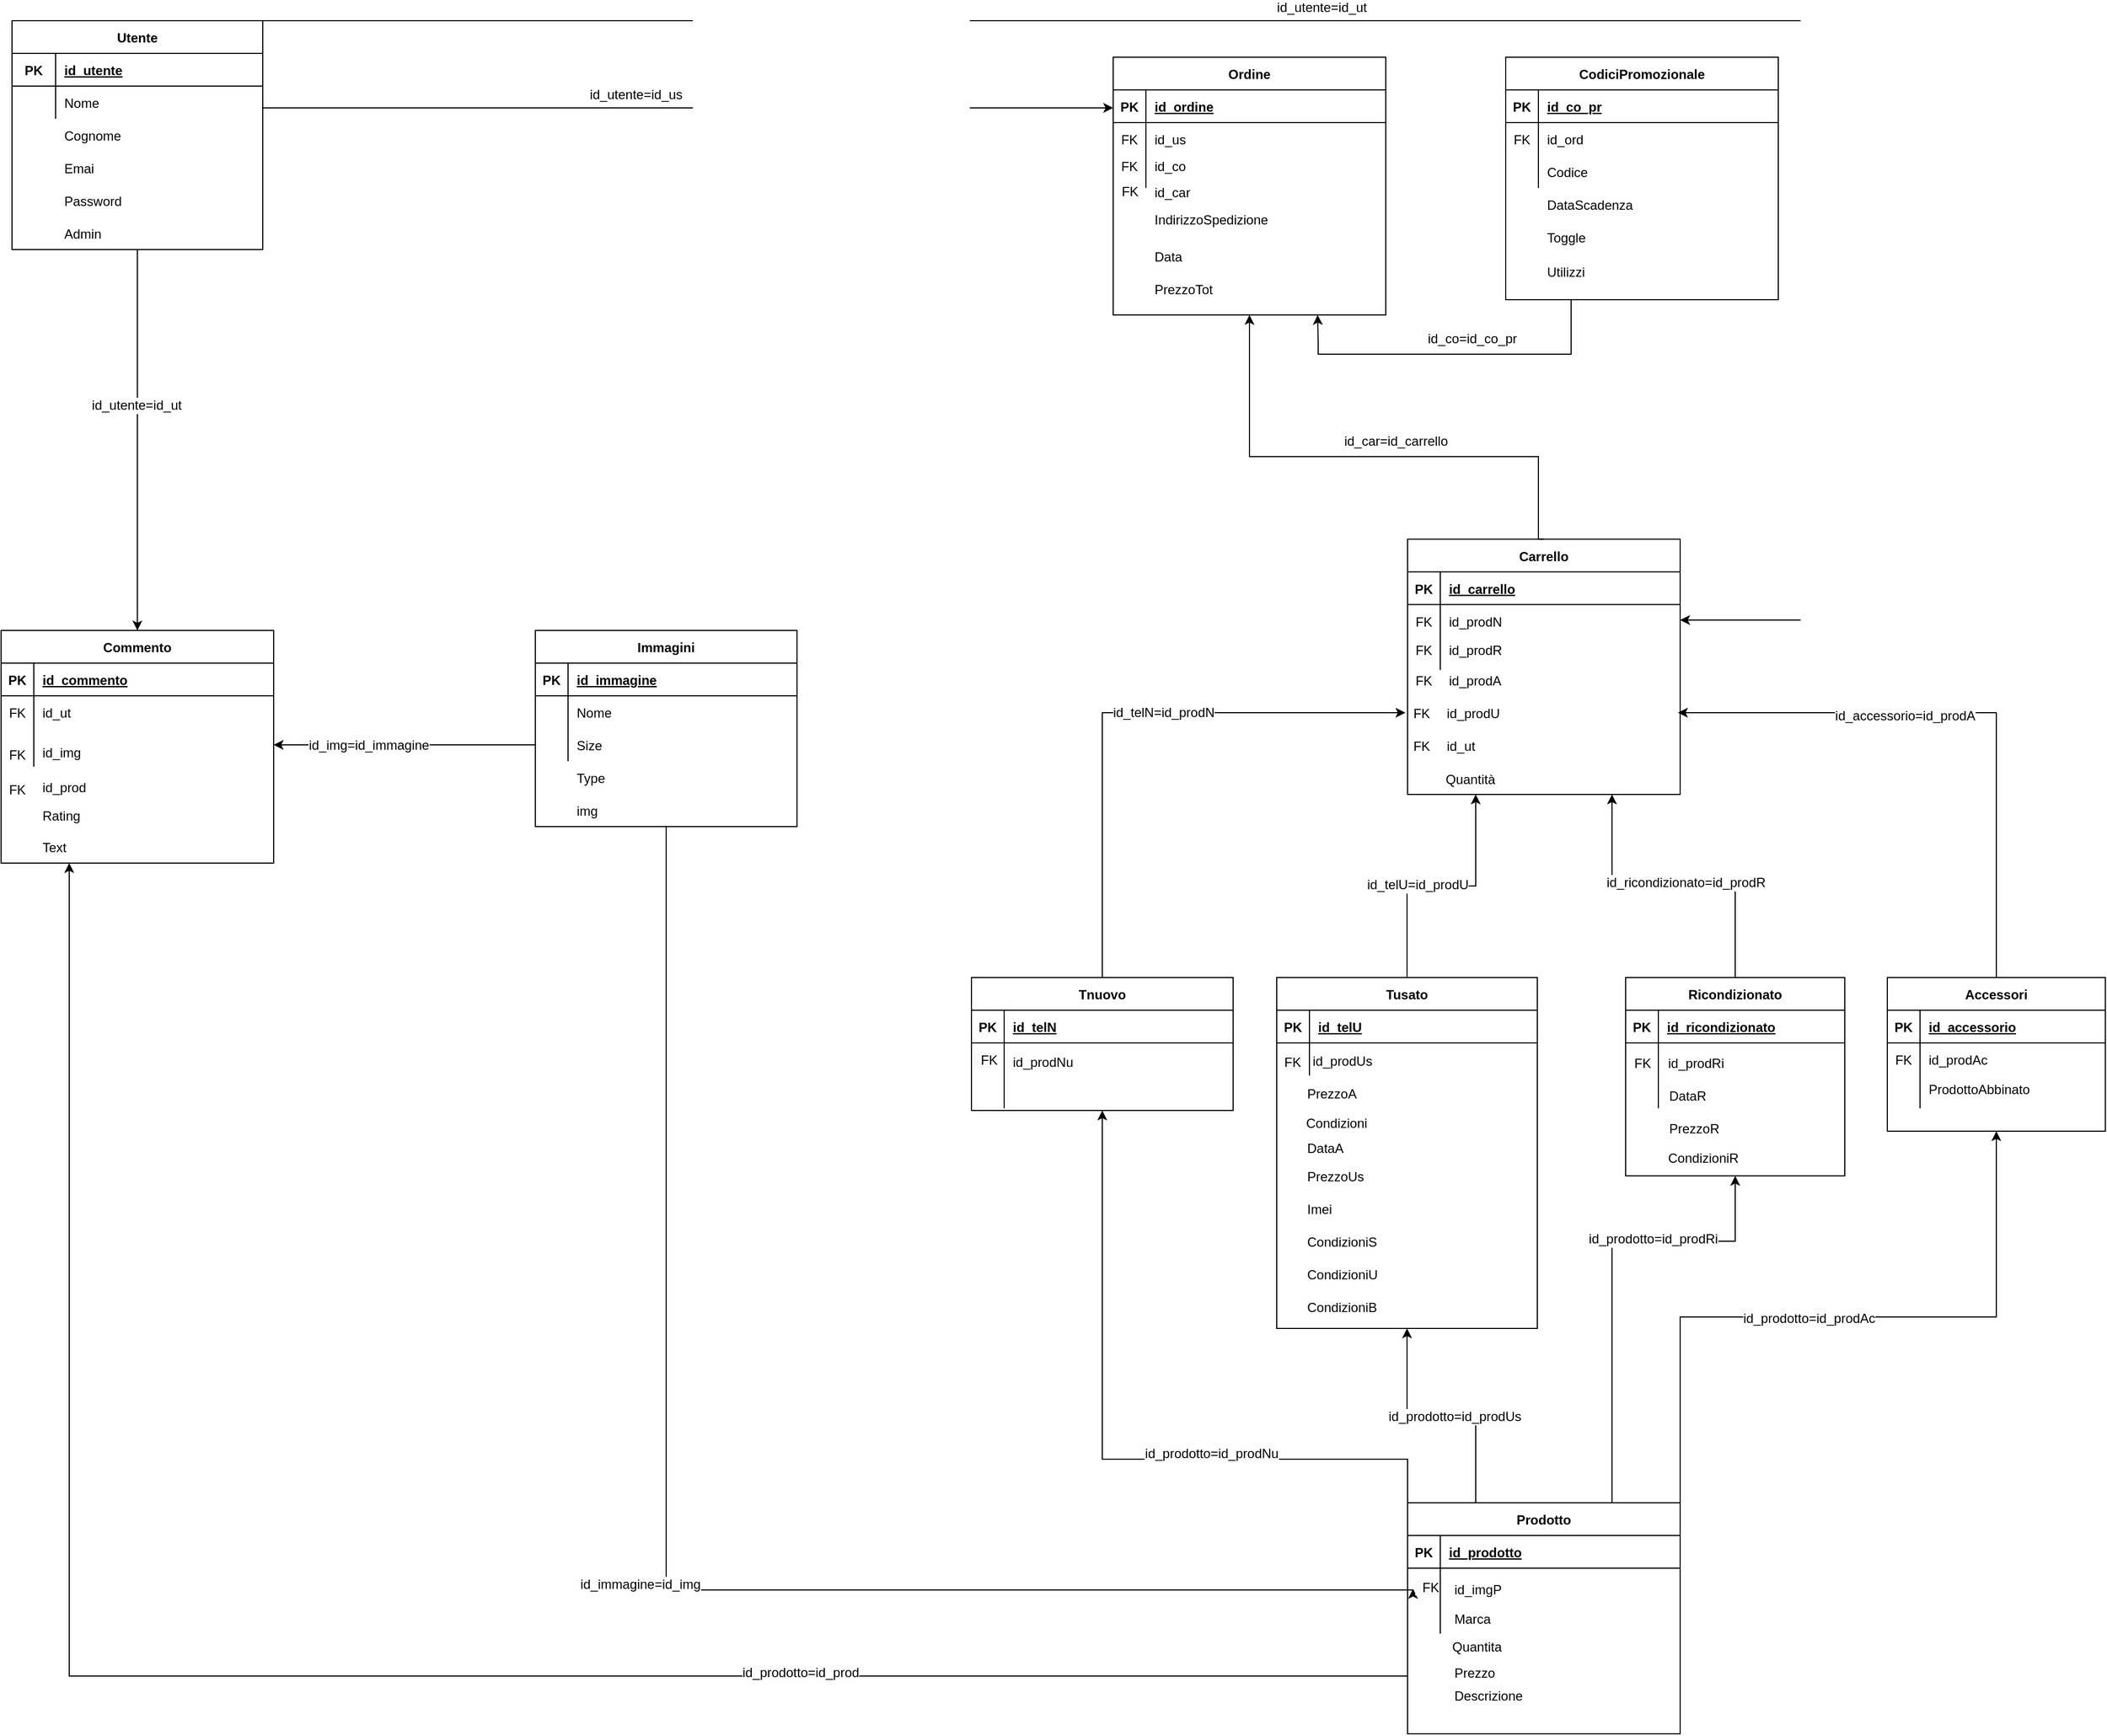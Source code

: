 <mxfile version="20.2.3" type="device"><diagram id="R2lEEEUBdFMjLlhIrx00" name="Page-1"><mxGraphModel dx="2595" dy="1603" grid="1" gridSize="10" guides="1" tooltips="1" connect="1" arrows="1" fold="1" page="1" pageScale="1" pageWidth="850" pageHeight="1100" math="0" shadow="0" extFonts="Permanent Marker^https://fonts.googleapis.com/css?family=Permanent+Marker"><root><mxCell id="0"/><mxCell id="1" parent="0"/><mxCell id="C-vyLk0tnHw3VtMMgP7b-13" value="Commento" style="shape=table;startSize=30;container=1;collapsible=1;childLayout=tableLayout;fixedRows=1;rowLines=0;fontStyle=1;align=center;resizeLast=1;" parent="1" vertex="1"><mxGeometry x="30" y="599.5" width="250" height="213.5" as="geometry"/></mxCell><mxCell id="C-vyLk0tnHw3VtMMgP7b-14" value="" style="shape=partialRectangle;collapsible=0;dropTarget=0;pointerEvents=0;fillColor=none;points=[[0,0.5],[1,0.5]];portConstraint=eastwest;top=0;left=0;right=0;bottom=1;" parent="C-vyLk0tnHw3VtMMgP7b-13" vertex="1"><mxGeometry y="30" width="250" height="30" as="geometry"/></mxCell><mxCell id="C-vyLk0tnHw3VtMMgP7b-15" value="PK" style="shape=partialRectangle;overflow=hidden;connectable=0;fillColor=none;top=0;left=0;bottom=0;right=0;fontStyle=1;" parent="C-vyLk0tnHw3VtMMgP7b-14" vertex="1"><mxGeometry width="30" height="30" as="geometry"><mxRectangle width="30" height="30" as="alternateBounds"/></mxGeometry></mxCell><mxCell id="C-vyLk0tnHw3VtMMgP7b-16" value="id_commento" style="shape=partialRectangle;overflow=hidden;connectable=0;fillColor=none;top=0;left=0;bottom=0;right=0;align=left;spacingLeft=6;fontStyle=5;" parent="C-vyLk0tnHw3VtMMgP7b-14" vertex="1"><mxGeometry x="30" width="220" height="30" as="geometry"><mxRectangle width="220" height="30" as="alternateBounds"/></mxGeometry></mxCell><mxCell id="C-vyLk0tnHw3VtMMgP7b-17" value="" style="shape=partialRectangle;collapsible=0;dropTarget=0;pointerEvents=0;fillColor=none;points=[[0,0.5],[1,0.5]];portConstraint=eastwest;top=0;left=0;right=0;bottom=0;" parent="C-vyLk0tnHw3VtMMgP7b-13" vertex="1"><mxGeometry y="60" width="250" height="30" as="geometry"/></mxCell><mxCell id="C-vyLk0tnHw3VtMMgP7b-18" value="FK" style="shape=partialRectangle;overflow=hidden;connectable=0;fillColor=none;top=0;left=0;bottom=0;right=0;" parent="C-vyLk0tnHw3VtMMgP7b-17" vertex="1"><mxGeometry width="30" height="30" as="geometry"><mxRectangle width="30" height="30" as="alternateBounds"/></mxGeometry></mxCell><mxCell id="C-vyLk0tnHw3VtMMgP7b-19" value="id_ut" style="shape=partialRectangle;overflow=hidden;connectable=0;fillColor=none;top=0;left=0;bottom=0;right=0;align=left;spacingLeft=6;" parent="C-vyLk0tnHw3VtMMgP7b-17" vertex="1"><mxGeometry x="30" width="220" height="30" as="geometry"><mxRectangle width="220" height="30" as="alternateBounds"/></mxGeometry></mxCell><mxCell id="C-vyLk0tnHw3VtMMgP7b-20" value="" style="shape=partialRectangle;collapsible=0;dropTarget=0;pointerEvents=0;fillColor=none;points=[[0,0.5],[1,0.5]];portConstraint=eastwest;top=0;left=0;right=0;bottom=0;" parent="C-vyLk0tnHw3VtMMgP7b-13" vertex="1"><mxGeometry y="90" width="250" height="35" as="geometry"/></mxCell><mxCell id="C-vyLk0tnHw3VtMMgP7b-21" value="" style="shape=partialRectangle;overflow=hidden;connectable=0;fillColor=none;top=0;left=0;bottom=0;right=0;" parent="C-vyLk0tnHw3VtMMgP7b-20" vertex="1"><mxGeometry width="30" height="35" as="geometry"><mxRectangle width="30" height="35" as="alternateBounds"/></mxGeometry></mxCell><mxCell id="C-vyLk0tnHw3VtMMgP7b-22" value="" style="shape=partialRectangle;overflow=hidden;connectable=0;fillColor=none;top=0;left=0;bottom=0;right=0;align=left;spacingLeft=6;" parent="C-vyLk0tnHw3VtMMgP7b-20" vertex="1"><mxGeometry x="30" width="220" height="35" as="geometry"><mxRectangle width="220" height="35" as="alternateBounds"/></mxGeometry></mxCell><mxCell id="4mp0QCmw_NPu_8mT7YZq-72" style="edgeStyle=orthogonalEdgeStyle;rounded=0;orthogonalLoop=1;jettySize=auto;html=1;exitX=0.5;exitY=1;exitDx=0;exitDy=0;" parent="1" source="C-vyLk0tnHw3VtMMgP7b-23" target="C-vyLk0tnHw3VtMMgP7b-13" edge="1"><mxGeometry relative="1" as="geometry"/></mxCell><mxCell id="4mp0QCmw_NPu_8mT7YZq-73" value="id_utente=id_ut" style="edgeLabel;html=1;align=center;verticalAlign=middle;resizable=0;points=[];fontSize=12;" parent="4mp0QCmw_NPu_8mT7YZq-72" vertex="1" connectable="0"><mxGeometry x="-0.106" y="-1" relative="1" as="geometry"><mxPoint y="-13" as="offset"/></mxGeometry></mxCell><mxCell id="C-vyLk0tnHw3VtMMgP7b-23" value="Utente" style="shape=table;startSize=30;container=1;collapsible=1;childLayout=tableLayout;fixedRows=1;rowLines=0;fontStyle=1;align=center;resizeLast=1;" parent="1" vertex="1"><mxGeometry x="40" y="40" width="230" height="210" as="geometry"><mxRectangle x="100" y="100" width="70" height="30" as="alternateBounds"/></mxGeometry></mxCell><mxCell id="C-vyLk0tnHw3VtMMgP7b-24" value="" style="shape=partialRectangle;collapsible=0;dropTarget=0;pointerEvents=0;fillColor=none;points=[[0,0.5],[1,0.5]];portConstraint=eastwest;top=0;left=0;right=0;bottom=1;" parent="C-vyLk0tnHw3VtMMgP7b-23" vertex="1"><mxGeometry y="30" width="230" height="30" as="geometry"/></mxCell><mxCell id="C-vyLk0tnHw3VtMMgP7b-25" value="PK" style="shape=partialRectangle;overflow=hidden;connectable=0;fillColor=none;top=0;left=0;bottom=0;right=0;fontStyle=1;" parent="C-vyLk0tnHw3VtMMgP7b-24" vertex="1"><mxGeometry width="40" height="30" as="geometry"><mxRectangle width="40" height="30" as="alternateBounds"/></mxGeometry></mxCell><mxCell id="C-vyLk0tnHw3VtMMgP7b-26" value="id_utente" style="shape=partialRectangle;overflow=hidden;connectable=0;fillColor=none;top=0;left=0;bottom=0;right=0;align=left;spacingLeft=6;fontStyle=5;" parent="C-vyLk0tnHw3VtMMgP7b-24" vertex="1"><mxGeometry x="40" width="190" height="30" as="geometry"><mxRectangle width="190" height="30" as="alternateBounds"/></mxGeometry></mxCell><mxCell id="C-vyLk0tnHw3VtMMgP7b-27" value="" style="shape=partialRectangle;collapsible=0;dropTarget=0;pointerEvents=0;fillColor=none;points=[[0,0.5],[1,0.5]];portConstraint=eastwest;top=0;left=0;right=0;bottom=0;" parent="C-vyLk0tnHw3VtMMgP7b-23" vertex="1"><mxGeometry y="60" width="230" height="30" as="geometry"/></mxCell><mxCell id="C-vyLk0tnHw3VtMMgP7b-28" value="" style="shape=partialRectangle;overflow=hidden;connectable=0;fillColor=none;top=0;left=0;bottom=0;right=0;" parent="C-vyLk0tnHw3VtMMgP7b-27" vertex="1"><mxGeometry width="40" height="30" as="geometry"><mxRectangle width="40" height="30" as="alternateBounds"/></mxGeometry></mxCell><mxCell id="C-vyLk0tnHw3VtMMgP7b-29" value="Nome" style="shape=partialRectangle;overflow=hidden;connectable=0;fillColor=none;top=0;left=0;bottom=0;right=0;align=left;spacingLeft=6;" parent="C-vyLk0tnHw3VtMMgP7b-27" vertex="1"><mxGeometry x="40" width="190" height="30" as="geometry"><mxRectangle width="190" height="30" as="alternateBounds"/></mxGeometry></mxCell><mxCell id="4mp0QCmw_NPu_8mT7YZq-3" value="" style="shape=partialRectangle;overflow=hidden;connectable=0;fillColor=none;top=0;left=0;bottom=0;right=0;" parent="1" vertex="1"><mxGeometry x="40" y="130" width="40" height="30" as="geometry"><mxRectangle width="40" height="30" as="alternateBounds"/></mxGeometry></mxCell><mxCell id="4mp0QCmw_NPu_8mT7YZq-5" value="Cognome" style="shape=partialRectangle;overflow=hidden;connectable=0;fillColor=none;top=0;left=0;bottom=0;right=0;align=left;spacingLeft=6;" parent="1" vertex="1"><mxGeometry x="80" y="130" width="190" height="30" as="geometry"><mxRectangle width="190" height="30" as="alternateBounds"/></mxGeometry></mxCell><mxCell id="4mp0QCmw_NPu_8mT7YZq-6" value="Emai" style="shape=partialRectangle;overflow=hidden;connectable=0;fillColor=none;top=0;left=0;bottom=0;right=0;align=left;spacingLeft=6;" parent="1" vertex="1"><mxGeometry x="80" y="160" width="190" height="30" as="geometry"><mxRectangle width="190" height="30" as="alternateBounds"/></mxGeometry></mxCell><mxCell id="4mp0QCmw_NPu_8mT7YZq-7" value="Password" style="shape=partialRectangle;overflow=hidden;connectable=0;fillColor=none;top=0;left=0;bottom=0;right=0;align=left;spacingLeft=6;" parent="1" vertex="1"><mxGeometry x="80" y="190" width="190" height="30" as="geometry"><mxRectangle width="190" height="30" as="alternateBounds"/></mxGeometry></mxCell><mxCell id="4mp0QCmw_NPu_8mT7YZq-9" value="" style="shape=partialRectangle;overflow=hidden;connectable=0;fillColor=none;top=0;left=0;bottom=0;right=0;align=left;spacingLeft=6;" parent="1" vertex="1"><mxGeometry x="80" y="220" width="190" height="30" as="geometry"><mxRectangle width="190" height="30" as="alternateBounds"/></mxGeometry></mxCell><mxCell id="4mp0QCmw_NPu_8mT7YZq-27" value="" style="shape=partialRectangle;collapsible=0;dropTarget=0;pointerEvents=0;fillColor=none;points=[[0,0.5],[1,0.5]];portConstraint=eastwest;top=0;left=0;right=0;bottom=0;" parent="1" vertex="1"><mxGeometry x="30" y="698" width="250" height="30" as="geometry"/></mxCell><mxCell id="4mp0QCmw_NPu_8mT7YZq-28" value="FK" style="shape=partialRectangle;overflow=hidden;connectable=0;fillColor=none;top=0;left=0;bottom=0;right=0;" parent="4mp0QCmw_NPu_8mT7YZq-27" vertex="1"><mxGeometry width="30" height="30" as="geometry"><mxRectangle width="30" height="30" as="alternateBounds"/></mxGeometry></mxCell><mxCell id="4mp0QCmw_NPu_8mT7YZq-29" value="id_img" style="shape=partialRectangle;overflow=hidden;connectable=0;fillColor=none;top=0;left=0;bottom=0;right=0;align=left;spacingLeft=6;" parent="4mp0QCmw_NPu_8mT7YZq-27" vertex="1"><mxGeometry x="30" y="-2" width="220" height="30" as="geometry"><mxRectangle width="220" height="30" as="alternateBounds"/></mxGeometry></mxCell><mxCell id="4mp0QCmw_NPu_8mT7YZq-30" value="CodiciPromozionale" style="shape=table;startSize=30;container=1;collapsible=1;childLayout=tableLayout;fixedRows=1;rowLines=0;fontStyle=1;align=center;resizeLast=1;" parent="1" vertex="1"><mxGeometry x="1410" y="73.5" width="250" height="222.5" as="geometry"/></mxCell><mxCell id="4mp0QCmw_NPu_8mT7YZq-31" value="" style="shape=partialRectangle;collapsible=0;dropTarget=0;pointerEvents=0;fillColor=none;points=[[0,0.5],[1,0.5]];portConstraint=eastwest;top=0;left=0;right=0;bottom=1;" parent="4mp0QCmw_NPu_8mT7YZq-30" vertex="1"><mxGeometry y="30" width="250" height="30" as="geometry"/></mxCell><mxCell id="4mp0QCmw_NPu_8mT7YZq-32" value="PK" style="shape=partialRectangle;overflow=hidden;connectable=0;fillColor=none;top=0;left=0;bottom=0;right=0;fontStyle=1;" parent="4mp0QCmw_NPu_8mT7YZq-31" vertex="1"><mxGeometry width="30" height="30" as="geometry"><mxRectangle width="30" height="30" as="alternateBounds"/></mxGeometry></mxCell><mxCell id="4mp0QCmw_NPu_8mT7YZq-33" value="id_co_pr" style="shape=partialRectangle;overflow=hidden;connectable=0;fillColor=none;top=0;left=0;bottom=0;right=0;align=left;spacingLeft=6;fontStyle=5;" parent="4mp0QCmw_NPu_8mT7YZq-31" vertex="1"><mxGeometry x="30" width="220" height="30" as="geometry"><mxRectangle width="220" height="30" as="alternateBounds"/></mxGeometry></mxCell><mxCell id="4mp0QCmw_NPu_8mT7YZq-34" value="" style="shape=partialRectangle;collapsible=0;dropTarget=0;pointerEvents=0;fillColor=none;points=[[0,0.5],[1,0.5]];portConstraint=eastwest;top=0;left=0;right=0;bottom=0;" parent="4mp0QCmw_NPu_8mT7YZq-30" vertex="1"><mxGeometry y="60" width="250" height="30" as="geometry"/></mxCell><mxCell id="4mp0QCmw_NPu_8mT7YZq-35" value="FK" style="shape=partialRectangle;overflow=hidden;connectable=0;fillColor=none;top=0;left=0;bottom=0;right=0;" parent="4mp0QCmw_NPu_8mT7YZq-34" vertex="1"><mxGeometry width="30" height="30" as="geometry"><mxRectangle width="30" height="30" as="alternateBounds"/></mxGeometry></mxCell><mxCell id="4mp0QCmw_NPu_8mT7YZq-36" value="id_ord" style="shape=partialRectangle;overflow=hidden;connectable=0;fillColor=none;top=0;left=0;bottom=0;right=0;align=left;spacingLeft=6;" parent="4mp0QCmw_NPu_8mT7YZq-34" vertex="1"><mxGeometry x="30" width="220" height="30" as="geometry"><mxRectangle width="220" height="30" as="alternateBounds"/></mxGeometry></mxCell><mxCell id="4mp0QCmw_NPu_8mT7YZq-37" value="" style="shape=partialRectangle;collapsible=0;dropTarget=0;pointerEvents=0;fillColor=none;points=[[0,0.5],[1,0.5]];portConstraint=eastwest;top=0;left=0;right=0;bottom=0;" parent="4mp0QCmw_NPu_8mT7YZq-30" vertex="1"><mxGeometry y="90" width="250" height="30" as="geometry"/></mxCell><mxCell id="4mp0QCmw_NPu_8mT7YZq-38" value="" style="shape=partialRectangle;overflow=hidden;connectable=0;fillColor=none;top=0;left=0;bottom=0;right=0;" parent="4mp0QCmw_NPu_8mT7YZq-37" vertex="1"><mxGeometry width="30" height="30" as="geometry"><mxRectangle width="30" height="30" as="alternateBounds"/></mxGeometry></mxCell><mxCell id="4mp0QCmw_NPu_8mT7YZq-39" value="Codice" style="shape=partialRectangle;overflow=hidden;connectable=0;fillColor=none;top=0;left=0;bottom=0;right=0;align=left;spacingLeft=6;" parent="4mp0QCmw_NPu_8mT7YZq-37" vertex="1"><mxGeometry x="30" width="220" height="30" as="geometry"><mxRectangle width="220" height="30" as="alternateBounds"/></mxGeometry></mxCell><mxCell id="4mp0QCmw_NPu_8mT7YZq-40" value="Admin" style="shape=partialRectangle;overflow=hidden;connectable=0;fillColor=none;top=0;left=0;bottom=0;right=0;align=left;spacingLeft=6;" parent="1" vertex="1"><mxGeometry x="80" y="220" width="190" height="30" as="geometry"><mxRectangle width="190" height="30" as="alternateBounds"/></mxGeometry></mxCell><mxCell id="5Z5k-T2TbBhqKBFQHsbU-17" style="edgeStyle=orthogonalEdgeStyle;rounded=0;orthogonalLoop=1;jettySize=auto;html=1;exitX=0.5;exitY=1;exitDx=0;exitDy=0;entryX=0;entryY=0.5;entryDx=0;entryDy=0;" edge="1" parent="1" source="4mp0QCmw_NPu_8mT7YZq-47" target="5Z5k-T2TbBhqKBFQHsbU-16"><mxGeometry relative="1" as="geometry"><mxPoint x="1140" y="1330" as="targetPoint"/><Array as="points"><mxPoint x="565" y="1480"/><mxPoint x="1120" y="1480"/></Array></mxGeometry></mxCell><mxCell id="5Z5k-T2TbBhqKBFQHsbU-19" value="id_immagine=id_img" style="edgeLabel;html=1;align=center;verticalAlign=middle;resizable=0;points=[];fontSize=12;" vertex="1" connectable="0" parent="5Z5k-T2TbBhqKBFQHsbU-17"><mxGeometry x="0.075" y="5" relative="1" as="geometry"><mxPoint as="offset"/></mxGeometry></mxCell><mxCell id="4mp0QCmw_NPu_8mT7YZq-47" value="Immagini" style="shape=table;startSize=30;container=1;collapsible=1;childLayout=tableLayout;fixedRows=1;rowLines=0;fontStyle=1;align=center;resizeLast=1;" parent="1" vertex="1"><mxGeometry x="520" y="599.5" width="240" height="180" as="geometry"/></mxCell><mxCell id="4mp0QCmw_NPu_8mT7YZq-48" value="" style="shape=partialRectangle;collapsible=0;dropTarget=0;pointerEvents=0;fillColor=none;points=[[0,0.5],[1,0.5]];portConstraint=eastwest;top=0;left=0;right=0;bottom=1;" parent="4mp0QCmw_NPu_8mT7YZq-47" vertex="1"><mxGeometry y="30" width="240" height="30" as="geometry"/></mxCell><mxCell id="4mp0QCmw_NPu_8mT7YZq-49" value="PK" style="shape=partialRectangle;overflow=hidden;connectable=0;fillColor=none;top=0;left=0;bottom=0;right=0;fontStyle=1;" parent="4mp0QCmw_NPu_8mT7YZq-48" vertex="1"><mxGeometry width="30" height="30" as="geometry"><mxRectangle width="30" height="30" as="alternateBounds"/></mxGeometry></mxCell><mxCell id="4mp0QCmw_NPu_8mT7YZq-50" value="id_immagine" style="shape=partialRectangle;overflow=hidden;connectable=0;fillColor=none;top=0;left=0;bottom=0;right=0;align=left;spacingLeft=6;fontStyle=5;" parent="4mp0QCmw_NPu_8mT7YZq-48" vertex="1"><mxGeometry x="30" width="210" height="30" as="geometry"><mxRectangle width="210" height="30" as="alternateBounds"/></mxGeometry></mxCell><mxCell id="4mp0QCmw_NPu_8mT7YZq-51" value="" style="shape=partialRectangle;collapsible=0;dropTarget=0;pointerEvents=0;fillColor=none;points=[[0,0.5],[1,0.5]];portConstraint=eastwest;top=0;left=0;right=0;bottom=0;" parent="4mp0QCmw_NPu_8mT7YZq-47" vertex="1"><mxGeometry y="60" width="240" height="30" as="geometry"/></mxCell><mxCell id="4mp0QCmw_NPu_8mT7YZq-52" value="" style="shape=partialRectangle;overflow=hidden;connectable=0;fillColor=none;top=0;left=0;bottom=0;right=0;" parent="4mp0QCmw_NPu_8mT7YZq-51" vertex="1"><mxGeometry width="30" height="30" as="geometry"><mxRectangle width="30" height="30" as="alternateBounds"/></mxGeometry></mxCell><mxCell id="4mp0QCmw_NPu_8mT7YZq-53" value="Nome" style="shape=partialRectangle;overflow=hidden;connectable=0;fillColor=none;top=0;left=0;bottom=0;right=0;align=left;spacingLeft=6;" parent="4mp0QCmw_NPu_8mT7YZq-51" vertex="1"><mxGeometry x="30" width="210" height="30" as="geometry"><mxRectangle width="210" height="30" as="alternateBounds"/></mxGeometry></mxCell><mxCell id="4mp0QCmw_NPu_8mT7YZq-54" value="" style="shape=partialRectangle;collapsible=0;dropTarget=0;pointerEvents=0;fillColor=none;points=[[0,0.5],[1,0.5]];portConstraint=eastwest;top=0;left=0;right=0;bottom=0;" parent="4mp0QCmw_NPu_8mT7YZq-47" vertex="1"><mxGeometry y="90" width="240" height="30" as="geometry"/></mxCell><mxCell id="4mp0QCmw_NPu_8mT7YZq-55" value="" style="shape=partialRectangle;overflow=hidden;connectable=0;fillColor=none;top=0;left=0;bottom=0;right=0;" parent="4mp0QCmw_NPu_8mT7YZq-54" vertex="1"><mxGeometry width="30" height="30" as="geometry"><mxRectangle width="30" height="30" as="alternateBounds"/></mxGeometry></mxCell><mxCell id="4mp0QCmw_NPu_8mT7YZq-56" value="Size" style="shape=partialRectangle;overflow=hidden;connectable=0;fillColor=none;top=0;left=0;bottom=0;right=0;align=left;spacingLeft=6;" parent="4mp0QCmw_NPu_8mT7YZq-54" vertex="1"><mxGeometry x="30" width="210" height="30" as="geometry"><mxRectangle width="210" height="30" as="alternateBounds"/></mxGeometry></mxCell><mxCell id="4mp0QCmw_NPu_8mT7YZq-57" value="" style="shape=partialRectangle;collapsible=0;dropTarget=0;pointerEvents=0;fillColor=none;points=[[0,0.5],[1,0.5]];portConstraint=eastwest;top=0;left=0;right=0;bottom=0;" parent="1" vertex="1"><mxGeometry x="1410" y="193.5" width="250" height="30" as="geometry"/></mxCell><mxCell id="4mp0QCmw_NPu_8mT7YZq-58" value="" style="shape=partialRectangle;overflow=hidden;connectable=0;fillColor=none;top=0;left=0;bottom=0;right=0;" parent="4mp0QCmw_NPu_8mT7YZq-57" vertex="1"><mxGeometry width="30" height="30" as="geometry"><mxRectangle width="30" height="30" as="alternateBounds"/></mxGeometry></mxCell><mxCell id="4mp0QCmw_NPu_8mT7YZq-59" value="DataScadenza" style="shape=partialRectangle;overflow=hidden;connectable=0;fillColor=none;top=0;left=0;bottom=0;right=0;align=left;spacingLeft=6;" parent="4mp0QCmw_NPu_8mT7YZq-57" vertex="1"><mxGeometry x="30" width="220" height="30" as="geometry"><mxRectangle width="220" height="30" as="alternateBounds"/></mxGeometry></mxCell><mxCell id="4mp0QCmw_NPu_8mT7YZq-60" value="" style="shape=partialRectangle;collapsible=0;dropTarget=0;pointerEvents=0;fillColor=none;points=[[0,0.5],[1,0.5]];portConstraint=eastwest;top=0;left=0;right=0;bottom=0;" parent="1" vertex="1"><mxGeometry x="1410" y="223.5" width="250" height="30" as="geometry"/></mxCell><mxCell id="4mp0QCmw_NPu_8mT7YZq-61" value="" style="shape=partialRectangle;overflow=hidden;connectable=0;fillColor=none;top=0;left=0;bottom=0;right=0;" parent="4mp0QCmw_NPu_8mT7YZq-60" vertex="1"><mxGeometry width="30" height="30" as="geometry"><mxRectangle width="30" height="30" as="alternateBounds"/></mxGeometry></mxCell><mxCell id="4mp0QCmw_NPu_8mT7YZq-62" value="Toggle" style="shape=partialRectangle;overflow=hidden;connectable=0;fillColor=none;top=0;left=0;bottom=0;right=0;align=left;spacingLeft=6;" parent="4mp0QCmw_NPu_8mT7YZq-60" vertex="1"><mxGeometry x="30" width="220" height="30" as="geometry"><mxRectangle width="220" height="30" as="alternateBounds"/></mxGeometry></mxCell><mxCell id="4mp0QCmw_NPu_8mT7YZq-63" value="" style="shape=partialRectangle;collapsible=0;dropTarget=0;pointerEvents=0;fillColor=none;points=[[0,0.5],[1,0.5]];portConstraint=eastwest;top=0;left=0;right=0;bottom=0;" parent="1" vertex="1"><mxGeometry x="1410" y="253.5" width="250" height="32.5" as="geometry"/></mxCell><mxCell id="4mp0QCmw_NPu_8mT7YZq-64" value="" style="shape=partialRectangle;overflow=hidden;connectable=0;fillColor=none;top=0;left=0;bottom=0;right=0;" parent="4mp0QCmw_NPu_8mT7YZq-63" vertex="1"><mxGeometry width="30" height="32.5" as="geometry"><mxRectangle width="30" height="30" as="alternateBounds"/></mxGeometry></mxCell><mxCell id="4mp0QCmw_NPu_8mT7YZq-65" value="Utilizzi" style="shape=partialRectangle;overflow=hidden;connectable=0;fillColor=none;top=0;left=0;bottom=0;right=0;align=left;spacingLeft=6;" parent="4mp0QCmw_NPu_8mT7YZq-63" vertex="1"><mxGeometry x="30" width="220" height="32.5" as="geometry"><mxRectangle width="220" height="30" as="alternateBounds"/></mxGeometry></mxCell><mxCell id="4mp0QCmw_NPu_8mT7YZq-74" value="Ordine" style="shape=table;startSize=30;container=1;collapsible=1;childLayout=tableLayout;fixedRows=1;rowLines=0;fontStyle=1;align=center;resizeLast=1;" parent="1" vertex="1"><mxGeometry x="1050" y="73.5" width="250" height="236.5" as="geometry"/></mxCell><mxCell id="4mp0QCmw_NPu_8mT7YZq-75" value="" style="shape=partialRectangle;collapsible=0;dropTarget=0;pointerEvents=0;fillColor=none;points=[[0,0.5],[1,0.5]];portConstraint=eastwest;top=0;left=0;right=0;bottom=1;" parent="4mp0QCmw_NPu_8mT7YZq-74" vertex="1"><mxGeometry y="30" width="250" height="30" as="geometry"/></mxCell><mxCell id="4mp0QCmw_NPu_8mT7YZq-76" value="PK" style="shape=partialRectangle;overflow=hidden;connectable=0;fillColor=none;top=0;left=0;bottom=0;right=0;fontStyle=1;" parent="4mp0QCmw_NPu_8mT7YZq-75" vertex="1"><mxGeometry width="30" height="30" as="geometry"><mxRectangle width="30" height="30" as="alternateBounds"/></mxGeometry></mxCell><mxCell id="4mp0QCmw_NPu_8mT7YZq-77" value="id_ordine" style="shape=partialRectangle;overflow=hidden;connectable=0;fillColor=none;top=0;left=0;bottom=0;right=0;align=left;spacingLeft=6;fontStyle=5;" parent="4mp0QCmw_NPu_8mT7YZq-75" vertex="1"><mxGeometry x="30" width="220" height="30" as="geometry"><mxRectangle width="220" height="30" as="alternateBounds"/></mxGeometry></mxCell><mxCell id="4mp0QCmw_NPu_8mT7YZq-78" value="" style="shape=partialRectangle;collapsible=0;dropTarget=0;pointerEvents=0;fillColor=none;points=[[0,0.5],[1,0.5]];portConstraint=eastwest;top=0;left=0;right=0;bottom=0;" parent="4mp0QCmw_NPu_8mT7YZq-74" vertex="1"><mxGeometry y="60" width="250" height="30" as="geometry"/></mxCell><mxCell id="4mp0QCmw_NPu_8mT7YZq-79" value="FK" style="shape=partialRectangle;overflow=hidden;connectable=0;fillColor=none;top=0;left=0;bottom=0;right=0;" parent="4mp0QCmw_NPu_8mT7YZq-78" vertex="1"><mxGeometry width="30" height="30" as="geometry"><mxRectangle width="30" height="30" as="alternateBounds"/></mxGeometry></mxCell><mxCell id="4mp0QCmw_NPu_8mT7YZq-80" value="id_us" style="shape=partialRectangle;overflow=hidden;connectable=0;fillColor=none;top=0;left=0;bottom=0;right=0;align=left;spacingLeft=6;" parent="4mp0QCmw_NPu_8mT7YZq-78" vertex="1"><mxGeometry x="30" width="220" height="30" as="geometry"><mxRectangle width="220" height="30" as="alternateBounds"/></mxGeometry></mxCell><mxCell id="4mp0QCmw_NPu_8mT7YZq-81" value="" style="shape=partialRectangle;collapsible=0;dropTarget=0;pointerEvents=0;fillColor=none;points=[[0,0.5],[1,0.5]];portConstraint=eastwest;top=0;left=0;right=0;bottom=0;" parent="4mp0QCmw_NPu_8mT7YZq-74" vertex="1"><mxGeometry y="90" width="250" height="30" as="geometry"/></mxCell><mxCell id="4mp0QCmw_NPu_8mT7YZq-82" value="" style="shape=partialRectangle;overflow=hidden;connectable=0;fillColor=none;top=0;left=0;bottom=0;right=0;" parent="4mp0QCmw_NPu_8mT7YZq-81" vertex="1"><mxGeometry width="30" height="30" as="geometry"><mxRectangle width="30" height="30" as="alternateBounds"/></mxGeometry></mxCell><mxCell id="4mp0QCmw_NPu_8mT7YZq-83" value="" style="shape=partialRectangle;overflow=hidden;connectable=0;fillColor=none;top=0;left=0;bottom=0;right=0;align=left;spacingLeft=6;" parent="4mp0QCmw_NPu_8mT7YZq-81" vertex="1"><mxGeometry x="30" width="220" height="30" as="geometry"><mxRectangle width="220" height="30" as="alternateBounds"/></mxGeometry></mxCell><mxCell id="4mp0QCmw_NPu_8mT7YZq-84" value="" style="shape=partialRectangle;collapsible=0;dropTarget=0;pointerEvents=0;fillColor=none;points=[[0,0.5],[1,0.5]];portConstraint=eastwest;top=0;left=0;right=0;bottom=0;" parent="1" vertex="1"><mxGeometry x="1050" y="158" width="250" height="30" as="geometry"/></mxCell><mxCell id="4mp0QCmw_NPu_8mT7YZq-85" value="FK" style="shape=partialRectangle;overflow=hidden;connectable=0;fillColor=none;top=0;left=0;bottom=0;right=0;" parent="4mp0QCmw_NPu_8mT7YZq-84" vertex="1"><mxGeometry width="30" height="30" as="geometry"><mxRectangle width="30" height="30" as="alternateBounds"/></mxGeometry></mxCell><mxCell id="4mp0QCmw_NPu_8mT7YZq-86" value="id_co" style="shape=partialRectangle;overflow=hidden;connectable=0;fillColor=none;top=0;left=0;bottom=0;right=0;align=left;spacingLeft=6;" parent="4mp0QCmw_NPu_8mT7YZq-84" vertex="1"><mxGeometry x="30" width="220" height="30" as="geometry"><mxRectangle width="220" height="30" as="alternateBounds"/></mxGeometry></mxCell><mxCell id="4mp0QCmw_NPu_8mT7YZq-87" value="IndirizzoSpedizione" style="shape=partialRectangle;overflow=hidden;connectable=0;fillColor=none;top=0;left=0;bottom=0;right=0;align=left;spacingLeft=6;" parent="1" vertex="1"><mxGeometry x="1080" y="206.75" width="220" height="30" as="geometry"><mxRectangle width="220" height="30" as="alternateBounds"/></mxGeometry></mxCell><mxCell id="4mp0QCmw_NPu_8mT7YZq-88" value="Data" style="shape=partialRectangle;overflow=hidden;connectable=0;fillColor=none;top=0;left=0;bottom=0;right=0;align=left;spacingLeft=6;" parent="1" vertex="1"><mxGeometry x="1080" y="241" width="220" height="30" as="geometry"><mxRectangle width="220" height="30" as="alternateBounds"/></mxGeometry></mxCell><mxCell id="0pBRUz9maH4vvClHvb-9-6" value="Rating" style="shape=partialRectangle;overflow=hidden;connectable=0;fillColor=none;top=0;left=0;bottom=0;right=0;align=left;spacingLeft=6;" parent="1" vertex="1"><mxGeometry x="60" y="751.5" width="220" height="35" as="geometry"><mxRectangle width="220" height="35" as="alternateBounds"/></mxGeometry></mxCell><mxCell id="0pBRUz9maH4vvClHvb-9-8" value="" style="shape=partialRectangle;collapsible=0;dropTarget=0;pointerEvents=0;fillColor=none;points=[[0,0.5],[1,0.5]];portConstraint=eastwest;top=0;left=0;right=0;bottom=0;" parent="1" vertex="1"><mxGeometry x="30" y="730" width="250" height="30" as="geometry"/></mxCell><mxCell id="0pBRUz9maH4vvClHvb-9-9" value="FK" style="shape=partialRectangle;overflow=hidden;connectable=0;fillColor=none;top=0;left=0;bottom=0;right=0;" parent="0pBRUz9maH4vvClHvb-9-8" vertex="1"><mxGeometry width="30" height="30" as="geometry"><mxRectangle width="30" height="30" as="alternateBounds"/></mxGeometry></mxCell><mxCell id="0pBRUz9maH4vvClHvb-9-10" value="id_prod" style="shape=partialRectangle;overflow=hidden;connectable=0;fillColor=none;top=0;left=0;bottom=0;right=0;align=left;spacingLeft=6;" parent="0pBRUz9maH4vvClHvb-9-8" vertex="1"><mxGeometry x="30" y="-2" width="220" height="30" as="geometry"><mxRectangle width="220" height="30" as="alternateBounds"/></mxGeometry></mxCell><mxCell id="0pBRUz9maH4vvClHvb-9-11" value="Text" style="shape=partialRectangle;overflow=hidden;connectable=0;fillColor=none;top=0;left=0;bottom=0;right=0;align=left;spacingLeft=6;" parent="1" vertex="1"><mxGeometry x="60" y="780.5" width="220" height="35" as="geometry"><mxRectangle width="220" height="35" as="alternateBounds"/></mxGeometry></mxCell><mxCell id="0pBRUz9maH4vvClHvb-9-16" style="edgeStyle=orthogonalEdgeStyle;rounded=0;orthogonalLoop=1;jettySize=auto;html=1;exitX=1;exitY=0;exitDx=0;exitDy=0;entryX=1;entryY=0.5;entryDx=0;entryDy=0;" parent="1" source="C-vyLk0tnHw3VtMMgP7b-23" target="DuVzCU0OGfg61JeZsHyK-133" edge="1"><mxGeometry relative="1" as="geometry"><mxPoint x="297.5" y="70" as="sourcePoint"/><mxPoint x="1670" y="620" as="targetPoint"/><Array as="points"><mxPoint x="1730" y="40"/><mxPoint x="1730" y="590"/><mxPoint x="1570" y="590"/></Array></mxGeometry></mxCell><mxCell id="0pBRUz9maH4vvClHvb-9-17" value="id_utente=id_ut" style="edgeLabel;html=1;align=center;verticalAlign=middle;resizable=0;points=[];fontSize=12;" parent="0pBRUz9maH4vvClHvb-9-16" vertex="1" connectable="0"><mxGeometry x="-0.106" y="-1" relative="1" as="geometry"><mxPoint y="-13" as="offset"/></mxGeometry></mxCell><mxCell id="0pBRUz9maH4vvClHvb-9-22" value="PrezzoTot" style="shape=partialRectangle;overflow=hidden;connectable=0;fillColor=none;top=0;left=0;bottom=0;right=0;align=left;spacingLeft=6;" parent="1" vertex="1"><mxGeometry x="1080" y="271" width="220" height="30" as="geometry"><mxRectangle width="220" height="30" as="alternateBounds"/></mxGeometry></mxCell><mxCell id="0pBRUz9maH4vvClHvb-9-23" style="edgeStyle=orthogonalEdgeStyle;rounded=0;orthogonalLoop=1;jettySize=auto;html=1;" parent="1" edge="1"><mxGeometry relative="1" as="geometry"><mxPoint x="270" y="107" as="sourcePoint"/><mxPoint x="1050" y="120" as="targetPoint"/><Array as="points"><mxPoint x="270" y="120"/><mxPoint x="1050" y="120"/></Array></mxGeometry></mxCell><mxCell id="0pBRUz9maH4vvClHvb-9-24" value="id_utente=id_us" style="edgeLabel;html=1;align=center;verticalAlign=middle;resizable=0;points=[];fontSize=12;" parent="0pBRUz9maH4vvClHvb-9-23" vertex="1" connectable="0"><mxGeometry x="-0.106" y="-1" relative="1" as="geometry"><mxPoint y="-13" as="offset"/></mxGeometry></mxCell><mxCell id="0pBRUz9maH4vvClHvb-9-25" style="edgeStyle=orthogonalEdgeStyle;rounded=0;orthogonalLoop=1;jettySize=auto;html=1;exitX=0.25;exitY=1;exitDx=0;exitDy=0;entryX=0.75;entryY=1;entryDx=0;entryDy=0;" parent="1" source="4mp0QCmw_NPu_8mT7YZq-30" target="4mp0QCmw_NPu_8mT7YZq-74" edge="1"><mxGeometry relative="1" as="geometry"><mxPoint x="1490" y="336" as="sourcePoint"/><mxPoint x="1220" y="316" as="targetPoint"/><Array as="points"><mxPoint x="1470" y="296"/><mxPoint x="1470" y="346"/><mxPoint x="1238" y="346"/><mxPoint x="1238" y="336"/></Array></mxGeometry></mxCell><mxCell id="0pBRUz9maH4vvClHvb-9-26" value="id_co=id_co_pr" style="edgeLabel;html=1;align=center;verticalAlign=middle;resizable=0;points=[];fontSize=12;" parent="0pBRUz9maH4vvClHvb-9-25" vertex="1" connectable="0"><mxGeometry x="-0.106" y="-1" relative="1" as="geometry"><mxPoint y="-13" as="offset"/></mxGeometry></mxCell><mxCell id="DuVzCU0OGfg61JeZsHyK-129" value="Carrello" style="shape=table;startSize=30;container=1;collapsible=1;childLayout=tableLayout;fixedRows=1;rowLines=0;fontStyle=1;align=center;resizeLast=1;" parent="1" vertex="1"><mxGeometry x="1320" y="515.75" width="250" height="234.25" as="geometry"/></mxCell><mxCell id="DuVzCU0OGfg61JeZsHyK-130" value="" style="shape=partialRectangle;collapsible=0;dropTarget=0;pointerEvents=0;fillColor=none;points=[[0,0.5],[1,0.5]];portConstraint=eastwest;top=0;left=0;right=0;bottom=1;" parent="DuVzCU0OGfg61JeZsHyK-129" vertex="1"><mxGeometry y="30" width="250" height="30" as="geometry"/></mxCell><mxCell id="DuVzCU0OGfg61JeZsHyK-131" value="PK" style="shape=partialRectangle;overflow=hidden;connectable=0;fillColor=none;top=0;left=0;bottom=0;right=0;fontStyle=1;" parent="DuVzCU0OGfg61JeZsHyK-130" vertex="1"><mxGeometry width="30" height="30" as="geometry"><mxRectangle width="30" height="30" as="alternateBounds"/></mxGeometry></mxCell><mxCell id="DuVzCU0OGfg61JeZsHyK-132" value="id_carrello" style="shape=partialRectangle;overflow=hidden;connectable=0;fillColor=none;top=0;left=0;bottom=0;right=0;align=left;spacingLeft=6;fontStyle=5;" parent="DuVzCU0OGfg61JeZsHyK-130" vertex="1"><mxGeometry x="30" width="220" height="30" as="geometry"><mxRectangle width="220" height="30" as="alternateBounds"/></mxGeometry></mxCell><mxCell id="DuVzCU0OGfg61JeZsHyK-133" value="" style="shape=partialRectangle;collapsible=0;dropTarget=0;pointerEvents=0;fillColor=none;points=[[0,0.5],[1,0.5]];portConstraint=eastwest;top=0;left=0;right=0;bottom=0;" parent="DuVzCU0OGfg61JeZsHyK-129" vertex="1"><mxGeometry y="60" width="250" height="30" as="geometry"/></mxCell><mxCell id="DuVzCU0OGfg61JeZsHyK-134" value="FK" style="shape=partialRectangle;overflow=hidden;connectable=0;fillColor=none;top=0;left=0;bottom=0;right=0;" parent="DuVzCU0OGfg61JeZsHyK-133" vertex="1"><mxGeometry width="30" height="30" as="geometry"><mxRectangle width="30" height="30" as="alternateBounds"/></mxGeometry></mxCell><mxCell id="DuVzCU0OGfg61JeZsHyK-135" value="id_prodN" style="shape=partialRectangle;overflow=hidden;connectable=0;fillColor=none;top=0;left=0;bottom=0;right=0;align=left;spacingLeft=6;" parent="DuVzCU0OGfg61JeZsHyK-133" vertex="1"><mxGeometry x="30" width="220" height="30" as="geometry"><mxRectangle width="220" height="30" as="alternateBounds"/></mxGeometry></mxCell><mxCell id="DuVzCU0OGfg61JeZsHyK-136" value="" style="shape=partialRectangle;collapsible=0;dropTarget=0;pointerEvents=0;fillColor=none;points=[[0,0.5],[1,0.5]];portConstraint=eastwest;top=0;left=0;right=0;bottom=0;" parent="DuVzCU0OGfg61JeZsHyK-129" vertex="1"><mxGeometry y="90" width="250" height="30" as="geometry"/></mxCell><mxCell id="DuVzCU0OGfg61JeZsHyK-137" value="" style="shape=partialRectangle;overflow=hidden;connectable=0;fillColor=none;top=0;left=0;bottom=0;right=0;" parent="DuVzCU0OGfg61JeZsHyK-136" vertex="1"><mxGeometry width="30" height="30" as="geometry"><mxRectangle width="30" height="30" as="alternateBounds"/></mxGeometry></mxCell><mxCell id="DuVzCU0OGfg61JeZsHyK-138" value="" style="shape=partialRectangle;overflow=hidden;connectable=0;fillColor=none;top=0;left=0;bottom=0;right=0;align=left;spacingLeft=6;" parent="DuVzCU0OGfg61JeZsHyK-136" vertex="1"><mxGeometry x="30" width="220" height="30" as="geometry"><mxRectangle width="220" height="30" as="alternateBounds"/></mxGeometry></mxCell><mxCell id="DuVzCU0OGfg61JeZsHyK-142" value="Quantità" style="shape=partialRectangle;overflow=hidden;connectable=0;fillColor=none;top=0;left=0;bottom=0;right=0;align=left;spacingLeft=6;" parent="1" vertex="1"><mxGeometry x="1347" y="720.5" width="223" height="30" as="geometry"><mxRectangle width="220" height="30" as="alternateBounds"/></mxGeometry></mxCell><mxCell id="I557f5qiiOcJhA_81BBR-11" value="id_car" style="shape=partialRectangle;overflow=hidden;connectable=0;fillColor=none;top=0;left=0;bottom=0;right=0;align=left;spacingLeft=6;" parent="1" vertex="1"><mxGeometry x="1080" y="181.75" width="220" height="30" as="geometry"><mxRectangle width="220" height="30" as="alternateBounds"/></mxGeometry></mxCell><mxCell id="I557f5qiiOcJhA_81BBR-12" value="FK" style="text;html=1;align=center;verticalAlign=middle;resizable=0;points=[];autosize=1;strokeColor=none;fillColor=none;" parent="1" vertex="1"><mxGeometry x="1050" y="186.75" width="30" height="20" as="geometry"/></mxCell><mxCell id="I557f5qiiOcJhA_81BBR-13" style="edgeStyle=orthogonalEdgeStyle;rounded=0;orthogonalLoop=1;jettySize=auto;html=1;exitX=0.5;exitY=0;exitDx=0;exitDy=0;entryX=0.5;entryY=1;entryDx=0;entryDy=0;" parent="1" source="DuVzCU0OGfg61JeZsHyK-129" target="4mp0QCmw_NPu_8mT7YZq-74" edge="1"><mxGeometry relative="1" as="geometry"><mxPoint x="1465" y="380" as="sourcePoint"/><mxPoint x="1160" y="320" as="targetPoint"/><Array as="points"><mxPoint x="1440" y="516"/><mxPoint x="1440" y="440"/><mxPoint x="1175" y="440"/></Array></mxGeometry></mxCell><mxCell id="I557f5qiiOcJhA_81BBR-14" value="id_car=id_carrello" style="edgeLabel;html=1;align=center;verticalAlign=middle;resizable=0;points=[];fontSize=12;" parent="I557f5qiiOcJhA_81BBR-13" vertex="1" connectable="0"><mxGeometry x="-0.106" y="-1" relative="1" as="geometry"><mxPoint y="-13" as="offset"/></mxGeometry></mxCell><mxCell id="I557f5qiiOcJhA_81BBR-15" value="" style="shape=partialRectangle;collapsible=0;dropTarget=0;pointerEvents=0;fillColor=none;points=[[0,0.5],[1,0.5]];portConstraint=eastwest;top=0;left=0;right=0;bottom=0;" parent="1" vertex="1"><mxGeometry x="1318" y="660" width="250" height="30" as="geometry"/></mxCell><mxCell id="I557f5qiiOcJhA_81BBR-16" value="FK" style="shape=partialRectangle;overflow=hidden;connectable=0;fillColor=none;top=0;left=0;bottom=0;right=0;" parent="I557f5qiiOcJhA_81BBR-15" vertex="1"><mxGeometry width="30" height="30" as="geometry"><mxRectangle width="30" height="30" as="alternateBounds"/></mxGeometry></mxCell><mxCell id="I557f5qiiOcJhA_81BBR-17" value="id_prodU" style="shape=partialRectangle;overflow=hidden;connectable=0;fillColor=none;top=0;left=0;bottom=0;right=0;align=left;spacingLeft=6;" parent="I557f5qiiOcJhA_81BBR-15" vertex="1"><mxGeometry x="30" width="220" height="30" as="geometry"><mxRectangle width="220" height="30" as="alternateBounds"/></mxGeometry></mxCell><mxCell id="I557f5qiiOcJhA_81BBR-18" value="" style="shape=partialRectangle;collapsible=0;dropTarget=0;pointerEvents=0;fillColor=none;points=[[0,0.5],[1,0.5]];portConstraint=eastwest;top=0;left=0;right=0;bottom=0;" parent="1" vertex="1"><mxGeometry x="1320" y="602" width="250" height="30" as="geometry"/></mxCell><mxCell id="I557f5qiiOcJhA_81BBR-19" value="FK" style="shape=partialRectangle;overflow=hidden;connectable=0;fillColor=none;top=0;left=0;bottom=0;right=0;" parent="I557f5qiiOcJhA_81BBR-18" vertex="1"><mxGeometry width="30" height="30" as="geometry"><mxRectangle width="30" height="30" as="alternateBounds"/></mxGeometry></mxCell><mxCell id="I557f5qiiOcJhA_81BBR-20" value="id_prodR" style="shape=partialRectangle;overflow=hidden;connectable=0;fillColor=none;top=0;left=0;bottom=0;right=0;align=left;spacingLeft=6;" parent="I557f5qiiOcJhA_81BBR-18" vertex="1"><mxGeometry x="30" width="220" height="30" as="geometry"><mxRectangle width="220" height="30" as="alternateBounds"/></mxGeometry></mxCell><mxCell id="tbPvk4sywJi01QW2eGcc-22" value="" style="shape=partialRectangle;collapsible=0;dropTarget=0;pointerEvents=0;fillColor=none;points=[[0,0.5],[1,0.5]];portConstraint=eastwest;top=0;left=0;right=0;bottom=0;" parent="1" vertex="1"><mxGeometry x="1320" y="630" width="250" height="30" as="geometry"/></mxCell><mxCell id="tbPvk4sywJi01QW2eGcc-23" value="FK" style="shape=partialRectangle;overflow=hidden;connectable=0;fillColor=none;top=0;left=0;bottom=0;right=0;" parent="tbPvk4sywJi01QW2eGcc-22" vertex="1"><mxGeometry width="30" height="30" as="geometry"><mxRectangle width="30" height="30" as="alternateBounds"/></mxGeometry></mxCell><mxCell id="tbPvk4sywJi01QW2eGcc-24" value="id_prodA" style="shape=partialRectangle;overflow=hidden;connectable=0;fillColor=none;top=0;left=0;bottom=0;right=0;align=left;spacingLeft=6;" parent="tbPvk4sywJi01QW2eGcc-22" vertex="1"><mxGeometry x="30" width="220" height="30" as="geometry"><mxRectangle width="220" height="30" as="alternateBounds"/></mxGeometry></mxCell><mxCell id="5Z5k-T2TbBhqKBFQHsbU-20" style="edgeStyle=orthogonalEdgeStyle;rounded=0;orthogonalLoop=1;jettySize=auto;html=1;exitX=0;exitY=0.75;exitDx=0;exitDy=0;entryX=0.25;entryY=1;entryDx=0;entryDy=0;" edge="1" parent="1" source="5Z5k-T2TbBhqKBFQHsbU-1" target="C-vyLk0tnHw3VtMMgP7b-13"><mxGeometry relative="1" as="geometry"/></mxCell><mxCell id="5Z5k-T2TbBhqKBFQHsbU-21" value="id_prodotto=id_prod" style="edgeLabel;html=1;align=center;verticalAlign=middle;resizable=0;points=[];fontSize=12;" vertex="1" connectable="0" parent="5Z5k-T2TbBhqKBFQHsbU-20"><mxGeometry x="-0.435" y="-3" relative="1" as="geometry"><mxPoint as="offset"/></mxGeometry></mxCell><mxCell id="5Z5k-T2TbBhqKBFQHsbU-114" style="edgeStyle=orthogonalEdgeStyle;rounded=0;orthogonalLoop=1;jettySize=auto;html=1;exitX=1;exitY=0;exitDx=0;exitDy=0;fontSize=12;entryX=0.5;entryY=1;entryDx=0;entryDy=0;" edge="1" parent="1" source="5Z5k-T2TbBhqKBFQHsbU-1" target="5Z5k-T2TbBhqKBFQHsbU-23"><mxGeometry relative="1" as="geometry"><mxPoint x="1810" y="1150" as="targetPoint"/></mxGeometry></mxCell><mxCell id="5Z5k-T2TbBhqKBFQHsbU-116" value="id_prodotto=id_prodAc" style="edgeLabel;html=1;align=center;verticalAlign=middle;resizable=0;points=[];fontSize=12;" vertex="1" connectable="0" parent="5Z5k-T2TbBhqKBFQHsbU-114"><mxGeometry x="-0.086" y="-1" relative="1" as="geometry"><mxPoint as="offset"/></mxGeometry></mxCell><mxCell id="5Z5k-T2TbBhqKBFQHsbU-115" style="edgeStyle=orthogonalEdgeStyle;rounded=0;orthogonalLoop=1;jettySize=auto;html=1;exitX=0.75;exitY=0;exitDx=0;exitDy=0;entryX=0.5;entryY=1;entryDx=0;entryDy=0;fontSize=12;" edge="1" parent="1" source="5Z5k-T2TbBhqKBFQHsbU-1" target="5Z5k-T2TbBhqKBFQHsbU-57"><mxGeometry relative="1" as="geometry"><Array as="points"><mxPoint x="1507" y="1160"/><mxPoint x="1620" y="1160"/></Array></mxGeometry></mxCell><mxCell id="5Z5k-T2TbBhqKBFQHsbU-117" value="id_prodotto=id_prodRi" style="edgeLabel;html=1;align=center;verticalAlign=middle;resizable=0;points=[];fontSize=12;" vertex="1" connectable="0" parent="5Z5k-T2TbBhqKBFQHsbU-115"><mxGeometry x="0.341" y="2" relative="1" as="geometry"><mxPoint as="offset"/></mxGeometry></mxCell><mxCell id="5Z5k-T2TbBhqKBFQHsbU-118" style="edgeStyle=orthogonalEdgeStyle;rounded=0;orthogonalLoop=1;jettySize=auto;html=1;exitX=0.25;exitY=0;exitDx=0;exitDy=0;entryX=0.5;entryY=1;entryDx=0;entryDy=0;fontSize=12;" edge="1" parent="1" source="5Z5k-T2TbBhqKBFQHsbU-1" target="5Z5k-T2TbBhqKBFQHsbU-79"><mxGeometry relative="1" as="geometry"/></mxCell><mxCell id="5Z5k-T2TbBhqKBFQHsbU-119" value="id_prodotto=id_prodUs" style="edgeLabel;html=1;align=center;verticalAlign=middle;resizable=0;points=[];fontSize=12;" vertex="1" connectable="0" parent="5Z5k-T2TbBhqKBFQHsbU-118"><mxGeometry x="-0.101" y="1" relative="1" as="geometry"><mxPoint as="offset"/></mxGeometry></mxCell><mxCell id="5Z5k-T2TbBhqKBFQHsbU-120" style="edgeStyle=orthogonalEdgeStyle;rounded=0;orthogonalLoop=1;jettySize=auto;html=1;exitX=0;exitY=0;exitDx=0;exitDy=0;fontSize=12;entryX=0.5;entryY=1;entryDx=0;entryDy=0;" edge="1" parent="1" source="5Z5k-T2TbBhqKBFQHsbU-1" target="5Z5k-T2TbBhqKBFQHsbU-98"><mxGeometry relative="1" as="geometry"><mxPoint x="970" y="1320" as="targetPoint"/><Array as="points"><mxPoint x="1320" y="1360"/><mxPoint x="1040" y="1360"/></Array></mxGeometry></mxCell><mxCell id="5Z5k-T2TbBhqKBFQHsbU-121" value="id_prodotto=id_prodNu" style="edgeLabel;html=1;align=center;verticalAlign=middle;resizable=0;points=[];fontSize=12;" vertex="1" connectable="0" parent="5Z5k-T2TbBhqKBFQHsbU-120"><mxGeometry x="-0.315" y="-5" relative="1" as="geometry"><mxPoint x="-1" as="offset"/></mxGeometry></mxCell><mxCell id="5Z5k-T2TbBhqKBFQHsbU-1" value="Prodotto" style="shape=table;startSize=30;container=1;collapsible=1;childLayout=tableLayout;fixedRows=1;rowLines=0;fontStyle=1;align=center;resizeLast=1;" vertex="1" parent="1"><mxGeometry x="1320" y="1400" width="250" height="212" as="geometry"/></mxCell><mxCell id="5Z5k-T2TbBhqKBFQHsbU-2" value="" style="shape=partialRectangle;collapsible=0;dropTarget=0;pointerEvents=0;fillColor=none;points=[[0,0.5],[1,0.5]];portConstraint=eastwest;top=0;left=0;right=0;bottom=1;" vertex="1" parent="5Z5k-T2TbBhqKBFQHsbU-1"><mxGeometry y="30" width="250" height="30" as="geometry"/></mxCell><mxCell id="5Z5k-T2TbBhqKBFQHsbU-3" value="PK" style="shape=partialRectangle;overflow=hidden;connectable=0;fillColor=none;top=0;left=0;bottom=0;right=0;fontStyle=1;" vertex="1" parent="5Z5k-T2TbBhqKBFQHsbU-2"><mxGeometry width="30" height="30" as="geometry"><mxRectangle width="30" height="30" as="alternateBounds"/></mxGeometry></mxCell><mxCell id="5Z5k-T2TbBhqKBFQHsbU-4" value="id_prodotto" style="shape=partialRectangle;overflow=hidden;connectable=0;fillColor=none;top=0;left=0;bottom=0;right=0;align=left;spacingLeft=6;fontStyle=5;" vertex="1" parent="5Z5k-T2TbBhqKBFQHsbU-2"><mxGeometry x="30" width="220" height="30" as="geometry"><mxRectangle width="220" height="30" as="alternateBounds"/></mxGeometry></mxCell><mxCell id="5Z5k-T2TbBhqKBFQHsbU-5" value="" style="shape=partialRectangle;collapsible=0;dropTarget=0;pointerEvents=0;fillColor=none;points=[[0,0.5],[1,0.5]];portConstraint=eastwest;top=0;left=0;right=0;bottom=0;" vertex="1" parent="5Z5k-T2TbBhqKBFQHsbU-1"><mxGeometry y="60" width="250" height="30" as="geometry"/></mxCell><mxCell id="5Z5k-T2TbBhqKBFQHsbU-6" value="" style="shape=partialRectangle;overflow=hidden;connectable=0;fillColor=none;top=0;left=0;bottom=0;right=0;" vertex="1" parent="5Z5k-T2TbBhqKBFQHsbU-5"><mxGeometry width="30" height="30" as="geometry"><mxRectangle width="30" height="30" as="alternateBounds"/></mxGeometry></mxCell><mxCell id="5Z5k-T2TbBhqKBFQHsbU-7" value="" style="shape=partialRectangle;overflow=hidden;connectable=0;fillColor=none;top=0;left=0;bottom=0;right=0;align=left;spacingLeft=6;" vertex="1" parent="5Z5k-T2TbBhqKBFQHsbU-5"><mxGeometry x="30" width="220" height="30" as="geometry"><mxRectangle width="220" height="30" as="alternateBounds"/></mxGeometry></mxCell><mxCell id="5Z5k-T2TbBhqKBFQHsbU-8" value="" style="shape=partialRectangle;collapsible=0;dropTarget=0;pointerEvents=0;fillColor=none;points=[[0,0.5],[1,0.5]];portConstraint=eastwest;top=0;left=0;right=0;bottom=0;" vertex="1" parent="5Z5k-T2TbBhqKBFQHsbU-1"><mxGeometry y="90" width="250" height="30" as="geometry"/></mxCell><mxCell id="5Z5k-T2TbBhqKBFQHsbU-9" value="" style="shape=partialRectangle;overflow=hidden;connectable=0;fillColor=none;top=0;left=0;bottom=0;right=0;" vertex="1" parent="5Z5k-T2TbBhqKBFQHsbU-8"><mxGeometry width="30" height="30" as="geometry"><mxRectangle width="30" height="30" as="alternateBounds"/></mxGeometry></mxCell><mxCell id="5Z5k-T2TbBhqKBFQHsbU-10" value="" style="shape=partialRectangle;overflow=hidden;connectable=0;fillColor=none;top=0;left=0;bottom=0;right=0;align=left;spacingLeft=6;" vertex="1" parent="5Z5k-T2TbBhqKBFQHsbU-8"><mxGeometry x="30" width="220" height="30" as="geometry"><mxRectangle width="220" height="30" as="alternateBounds"/></mxGeometry></mxCell><mxCell id="5Z5k-T2TbBhqKBFQHsbU-11" value="Marca" style="shape=partialRectangle;overflow=hidden;connectable=0;fillColor=none;top=0;left=0;bottom=0;right=0;align=left;spacingLeft=6;" vertex="1" parent="1"><mxGeometry x="1355" y="1491" width="180" height="30" as="geometry"><mxRectangle width="220" height="30" as="alternateBounds"/></mxGeometry></mxCell><mxCell id="5Z5k-T2TbBhqKBFQHsbU-12" value="Quantita" style="shape=partialRectangle;overflow=hidden;connectable=0;fillColor=none;top=0;left=0;bottom=0;right=0;align=left;spacingLeft=6;" vertex="1" parent="1"><mxGeometry x="1353" y="1516.25" width="180" height="30" as="geometry"><mxRectangle width="220" height="30" as="alternateBounds"/></mxGeometry></mxCell><mxCell id="5Z5k-T2TbBhqKBFQHsbU-13" value="Prezzo" style="shape=partialRectangle;overflow=hidden;connectable=0;fillColor=none;top=0;left=0;bottom=0;right=0;align=left;spacingLeft=6;" vertex="1" parent="1"><mxGeometry x="1355" y="1540.25" width="180" height="30" as="geometry"><mxRectangle width="220" height="30" as="alternateBounds"/></mxGeometry></mxCell><mxCell id="5Z5k-T2TbBhqKBFQHsbU-14" value="Descrizione" style="shape=partialRectangle;overflow=hidden;connectable=0;fillColor=none;top=0;left=0;bottom=0;right=0;align=left;spacingLeft=6;" vertex="1" parent="1"><mxGeometry x="1355" y="1561.25" width="180" height="30" as="geometry"><mxRectangle width="220" height="30" as="alternateBounds"/></mxGeometry></mxCell><mxCell id="5Z5k-T2TbBhqKBFQHsbU-15" value="id_imgP" style="shape=partialRectangle;overflow=hidden;connectable=0;fillColor=none;top=0;left=0;bottom=0;right=0;align=left;spacingLeft=6;" vertex="1" parent="1"><mxGeometry x="1355" y="1464" width="180" height="30" as="geometry"><mxRectangle width="180" height="30" as="alternateBounds"/></mxGeometry></mxCell><mxCell id="5Z5k-T2TbBhqKBFQHsbU-16" value="&lt;span style=&quot;color: rgb(0, 0, 0); font-family: Helvetica; font-size: 12px; font-style: normal; font-variant-ligatures: normal; font-variant-caps: normal; font-weight: 400; letter-spacing: normal; orphans: 2; text-align: center; text-indent: 0px; text-transform: none; widows: 2; word-spacing: 0px; -webkit-text-stroke-width: 0px; background-color: rgb(248, 249, 250); text-decoration-thickness: initial; text-decoration-style: initial; text-decoration-color: initial; float: none; display: inline !important;&quot;&gt;&amp;nbsp; FK&lt;/span&gt;" style="text;whiteSpace=wrap;html=1;" vertex="1" parent="1"><mxGeometry x="1325" y="1464" width="30" height="30" as="geometry"/></mxCell><mxCell id="5Z5k-T2TbBhqKBFQHsbU-125" style="edgeStyle=orthogonalEdgeStyle;rounded=0;orthogonalLoop=1;jettySize=auto;html=1;exitX=0.5;exitY=0;exitDx=0;exitDy=0;entryX=1;entryY=0.5;entryDx=0;entryDy=0;fontSize=12;" edge="1" parent="1" source="5Z5k-T2TbBhqKBFQHsbU-23" target="I557f5qiiOcJhA_81BBR-15"><mxGeometry relative="1" as="geometry"/></mxCell><mxCell id="5Z5k-T2TbBhqKBFQHsbU-133" value="id_accessorio=id_prodA" style="edgeLabel;html=1;align=center;verticalAlign=middle;resizable=0;points=[];fontSize=12;" vertex="1" connectable="0" parent="5Z5k-T2TbBhqKBFQHsbU-125"><mxGeometry x="0.224" y="3" relative="1" as="geometry"><mxPoint as="offset"/></mxGeometry></mxCell><mxCell id="5Z5k-T2TbBhqKBFQHsbU-23" value="Accessori" style="shape=table;startSize=30;container=1;collapsible=1;childLayout=tableLayout;fixedRows=1;rowLines=0;fontStyle=1;align=center;resizeLast=1;" vertex="1" parent="1"><mxGeometry x="1760" y="918" width="200" height="141" as="geometry"/></mxCell><mxCell id="5Z5k-T2TbBhqKBFQHsbU-24" value="" style="shape=partialRectangle;collapsible=0;dropTarget=0;pointerEvents=0;fillColor=none;points=[[0,0.5],[1,0.5]];portConstraint=eastwest;top=0;left=0;right=0;bottom=1;" vertex="1" parent="5Z5k-T2TbBhqKBFQHsbU-23"><mxGeometry y="30" width="200" height="30" as="geometry"/></mxCell><mxCell id="5Z5k-T2TbBhqKBFQHsbU-25" value="PK" style="shape=partialRectangle;overflow=hidden;connectable=0;fillColor=none;top=0;left=0;bottom=0;right=0;fontStyle=1;" vertex="1" parent="5Z5k-T2TbBhqKBFQHsbU-24"><mxGeometry width="30" height="30" as="geometry"><mxRectangle width="30" height="30" as="alternateBounds"/></mxGeometry></mxCell><mxCell id="5Z5k-T2TbBhqKBFQHsbU-26" value="id_accessorio" style="shape=partialRectangle;overflow=hidden;connectable=0;fillColor=none;top=0;left=0;bottom=0;right=0;align=left;spacingLeft=6;fontStyle=5;" vertex="1" parent="5Z5k-T2TbBhqKBFQHsbU-24"><mxGeometry x="30" width="170" height="30" as="geometry"><mxRectangle width="170" height="30" as="alternateBounds"/></mxGeometry></mxCell><mxCell id="5Z5k-T2TbBhqKBFQHsbU-27" value="" style="shape=partialRectangle;collapsible=0;dropTarget=0;pointerEvents=0;fillColor=none;points=[[0,0.5],[1,0.5]];portConstraint=eastwest;top=0;left=0;right=0;bottom=0;" vertex="1" parent="5Z5k-T2TbBhqKBFQHsbU-23"><mxGeometry y="60" width="200" height="30" as="geometry"/></mxCell><mxCell id="5Z5k-T2TbBhqKBFQHsbU-28" value="FK" style="shape=partialRectangle;overflow=hidden;connectable=0;fillColor=none;top=0;left=0;bottom=0;right=0;" vertex="1" parent="5Z5k-T2TbBhqKBFQHsbU-27"><mxGeometry width="30" height="30" as="geometry"><mxRectangle width="30" height="30" as="alternateBounds"/></mxGeometry></mxCell><mxCell id="5Z5k-T2TbBhqKBFQHsbU-29" value="id_prodAc" style="shape=partialRectangle;overflow=hidden;connectable=0;fillColor=none;top=0;left=0;bottom=0;right=0;align=left;spacingLeft=6;" vertex="1" parent="5Z5k-T2TbBhqKBFQHsbU-27"><mxGeometry x="30" width="170" height="30" as="geometry"><mxRectangle width="170" height="30" as="alternateBounds"/></mxGeometry></mxCell><mxCell id="5Z5k-T2TbBhqKBFQHsbU-30" value="" style="shape=partialRectangle;collapsible=0;dropTarget=0;pointerEvents=0;fillColor=none;points=[[0,0.5],[1,0.5]];portConstraint=eastwest;top=0;left=0;right=0;bottom=0;" vertex="1" parent="5Z5k-T2TbBhqKBFQHsbU-23"><mxGeometry y="90" width="200" height="30" as="geometry"/></mxCell><mxCell id="5Z5k-T2TbBhqKBFQHsbU-31" value="" style="shape=partialRectangle;overflow=hidden;connectable=0;fillColor=none;top=0;left=0;bottom=0;right=0;" vertex="1" parent="5Z5k-T2TbBhqKBFQHsbU-30"><mxGeometry width="30" height="30" as="geometry"><mxRectangle width="30" height="30" as="alternateBounds"/></mxGeometry></mxCell><mxCell id="5Z5k-T2TbBhqKBFQHsbU-32" value="" style="shape=partialRectangle;overflow=hidden;connectable=0;fillColor=none;top=0;left=0;bottom=0;right=0;align=left;spacingLeft=6;" vertex="1" parent="5Z5k-T2TbBhqKBFQHsbU-30"><mxGeometry x="30" width="170" height="30" as="geometry"><mxRectangle width="170" height="30" as="alternateBounds"/></mxGeometry></mxCell><mxCell id="5Z5k-T2TbBhqKBFQHsbU-33" value="ProdottoAbbinato" style="shape=partialRectangle;overflow=hidden;connectable=0;fillColor=none;top=0;left=0;bottom=0;right=0;align=left;spacingLeft=6;" vertex="1" parent="1"><mxGeometry x="1790" y="1005" width="170" height="30" as="geometry"><mxRectangle width="170" height="30" as="alternateBounds"/></mxGeometry></mxCell><mxCell id="5Z5k-T2TbBhqKBFQHsbU-124" style="edgeStyle=orthogonalEdgeStyle;rounded=0;orthogonalLoop=1;jettySize=auto;html=1;exitX=0.5;exitY=0;exitDx=0;exitDy=0;entryX=0.75;entryY=1;entryDx=0;entryDy=0;fontSize=12;" edge="1" parent="1" source="5Z5k-T2TbBhqKBFQHsbU-57" target="DuVzCU0OGfg61JeZsHyK-129"><mxGeometry relative="1" as="geometry"/></mxCell><mxCell id="5Z5k-T2TbBhqKBFQHsbU-131" value="id_ricondizionato=id_prodR" style="edgeLabel;html=1;align=center;verticalAlign=middle;resizable=0;points=[];fontSize=12;" vertex="1" connectable="0" parent="5Z5k-T2TbBhqKBFQHsbU-124"><mxGeometry x="-0.083" y="-3" relative="1" as="geometry"><mxPoint x="-1" as="offset"/></mxGeometry></mxCell><mxCell id="5Z5k-T2TbBhqKBFQHsbU-57" value="Ricondizionato" style="shape=table;startSize=30;container=1;collapsible=1;childLayout=tableLayout;fixedRows=1;rowLines=0;fontStyle=1;align=center;resizeLast=1;" vertex="1" parent="1"><mxGeometry x="1520" y="918" width="201" height="182" as="geometry"/></mxCell><mxCell id="5Z5k-T2TbBhqKBFQHsbU-58" value="" style="shape=partialRectangle;collapsible=0;dropTarget=0;pointerEvents=0;fillColor=none;points=[[0,0.5],[1,0.5]];portConstraint=eastwest;top=0;left=0;right=0;bottom=1;" vertex="1" parent="5Z5k-T2TbBhqKBFQHsbU-57"><mxGeometry y="30" width="201" height="30" as="geometry"/></mxCell><mxCell id="5Z5k-T2TbBhqKBFQHsbU-59" value="PK" style="shape=partialRectangle;overflow=hidden;connectable=0;fillColor=none;top=0;left=0;bottom=0;right=0;fontStyle=1;" vertex="1" parent="5Z5k-T2TbBhqKBFQHsbU-58"><mxGeometry width="30" height="30" as="geometry"><mxRectangle width="30" height="30" as="alternateBounds"/></mxGeometry></mxCell><mxCell id="5Z5k-T2TbBhqKBFQHsbU-60" value="id_ricondizionato" style="shape=partialRectangle;overflow=hidden;connectable=0;fillColor=none;top=0;left=0;bottom=0;right=0;align=left;spacingLeft=6;fontStyle=5;" vertex="1" parent="5Z5k-T2TbBhqKBFQHsbU-58"><mxGeometry x="30" width="171" height="30" as="geometry"><mxRectangle width="171" height="30" as="alternateBounds"/></mxGeometry></mxCell><mxCell id="5Z5k-T2TbBhqKBFQHsbU-61" value="" style="shape=partialRectangle;collapsible=0;dropTarget=0;pointerEvents=0;fillColor=none;points=[[0,0.5],[1,0.5]];portConstraint=eastwest;top=0;left=0;right=0;bottom=0;" vertex="1" parent="5Z5k-T2TbBhqKBFQHsbU-57"><mxGeometry y="60" width="201" height="30" as="geometry"/></mxCell><mxCell id="5Z5k-T2TbBhqKBFQHsbU-62" value="" style="shape=partialRectangle;overflow=hidden;connectable=0;fillColor=none;top=0;left=0;bottom=0;right=0;" vertex="1" parent="5Z5k-T2TbBhqKBFQHsbU-61"><mxGeometry width="30" height="30" as="geometry"><mxRectangle width="30" height="30" as="alternateBounds"/></mxGeometry></mxCell><mxCell id="5Z5k-T2TbBhqKBFQHsbU-63" value="" style="shape=partialRectangle;overflow=hidden;connectable=0;fillColor=none;top=0;left=0;bottom=0;right=0;align=left;spacingLeft=6;" vertex="1" parent="5Z5k-T2TbBhqKBFQHsbU-61"><mxGeometry x="30" width="171" height="30" as="geometry"><mxRectangle width="171" height="30" as="alternateBounds"/></mxGeometry></mxCell><mxCell id="5Z5k-T2TbBhqKBFQHsbU-64" value="" style="shape=partialRectangle;collapsible=0;dropTarget=0;pointerEvents=0;fillColor=none;points=[[0,0.5],[1,0.5]];portConstraint=eastwest;top=0;left=0;right=0;bottom=0;" vertex="1" parent="5Z5k-T2TbBhqKBFQHsbU-57"><mxGeometry y="90" width="201" height="30" as="geometry"/></mxCell><mxCell id="5Z5k-T2TbBhqKBFQHsbU-65" value="" style="shape=partialRectangle;overflow=hidden;connectable=0;fillColor=none;top=0;left=0;bottom=0;right=0;" vertex="1" parent="5Z5k-T2TbBhqKBFQHsbU-64"><mxGeometry width="30" height="30" as="geometry"><mxRectangle width="30" height="30" as="alternateBounds"/></mxGeometry></mxCell><mxCell id="5Z5k-T2TbBhqKBFQHsbU-66" value="" style="shape=partialRectangle;overflow=hidden;connectable=0;fillColor=none;top=0;left=0;bottom=0;right=0;align=left;spacingLeft=6;" vertex="1" parent="5Z5k-T2TbBhqKBFQHsbU-64"><mxGeometry x="30" width="171" height="30" as="geometry"><mxRectangle width="171" height="30" as="alternateBounds"/></mxGeometry></mxCell><mxCell id="5Z5k-T2TbBhqKBFQHsbU-67" value="CondizioniR" style="shape=partialRectangle;overflow=hidden;connectable=0;fillColor=none;top=0;left=0;bottom=0;right=0;align=left;spacingLeft=6;" vertex="1" parent="1"><mxGeometry x="1551" y="1068" width="170" height="30" as="geometry"><mxRectangle width="220" height="30" as="alternateBounds"/></mxGeometry></mxCell><mxCell id="5Z5k-T2TbBhqKBFQHsbU-68" value="id_prodRi" style="shape=partialRectangle;overflow=hidden;connectable=0;fillColor=none;top=0;left=0;bottom=0;right=0;align=left;spacingLeft=6;" vertex="1" parent="1"><mxGeometry x="1551" y="981" width="170" height="30" as="geometry"><mxRectangle width="170" height="30" as="alternateBounds"/></mxGeometry></mxCell><mxCell id="5Z5k-T2TbBhqKBFQHsbU-69" value="&lt;span style=&quot;color: rgb(0, 0, 0); font-family: Helvetica; font-size: 12px; font-style: normal; font-variant-ligatures: normal; font-variant-caps: normal; font-weight: 400; letter-spacing: normal; orphans: 2; text-align: center; text-indent: 0px; text-transform: none; widows: 2; word-spacing: 0px; -webkit-text-stroke-width: 0px; background-color: rgb(248, 249, 250); text-decoration-thickness: initial; text-decoration-style: initial; text-decoration-color: initial; float: none; display: inline !important;&quot;&gt;FK&lt;/span&gt;" style="text;whiteSpace=wrap;html=1;" vertex="1" parent="1"><mxGeometry x="1526" y="983" width="20" height="20" as="geometry"/></mxCell><mxCell id="5Z5k-T2TbBhqKBFQHsbU-70" value="DataR" style="shape=partialRectangle;overflow=hidden;connectable=0;fillColor=none;top=0;left=0;bottom=0;right=0;align=left;spacingLeft=6;" vertex="1" parent="1"><mxGeometry x="1552" y="1011" width="169" height="30" as="geometry"><mxRectangle width="220" height="30" as="alternateBounds"/></mxGeometry></mxCell><mxCell id="5Z5k-T2TbBhqKBFQHsbU-71" value="PrezzoR" style="shape=partialRectangle;overflow=hidden;connectable=0;fillColor=none;top=0;left=0;bottom=0;right=0;align=left;spacingLeft=6;" vertex="1" parent="1"><mxGeometry x="1552" y="1041" width="169" height="30" as="geometry"><mxRectangle width="220" height="30" as="alternateBounds"/></mxGeometry></mxCell><mxCell id="5Z5k-T2TbBhqKBFQHsbU-123" style="edgeStyle=orthogonalEdgeStyle;rounded=0;orthogonalLoop=1;jettySize=auto;html=1;exitX=0.5;exitY=0;exitDx=0;exitDy=0;entryX=0.25;entryY=1;entryDx=0;entryDy=0;fontSize=12;" edge="1" parent="1" source="5Z5k-T2TbBhqKBFQHsbU-79" target="DuVzCU0OGfg61JeZsHyK-129"><mxGeometry relative="1" as="geometry"/></mxCell><mxCell id="5Z5k-T2TbBhqKBFQHsbU-127" value="id_telU=id_prodU" style="edgeLabel;html=1;align=center;verticalAlign=middle;resizable=0;points=[];fontSize=12;" vertex="1" connectable="0" parent="5Z5k-T2TbBhqKBFQHsbU-123"><mxGeometry x="-0.185" y="1" relative="1" as="geometry"><mxPoint x="-1" as="offset"/></mxGeometry></mxCell><mxCell id="5Z5k-T2TbBhqKBFQHsbU-79" value="Tusato" style="shape=table;startSize=30;container=1;collapsible=1;childLayout=tableLayout;fixedRows=1;rowLines=0;fontStyle=1;align=center;resizeLast=1;" vertex="1" parent="1"><mxGeometry x="1200" y="918" width="239" height="322" as="geometry"/></mxCell><mxCell id="5Z5k-T2TbBhqKBFQHsbU-80" value="" style="shape=partialRectangle;collapsible=0;dropTarget=0;pointerEvents=0;fillColor=none;points=[[0,0.5],[1,0.5]];portConstraint=eastwest;top=0;left=0;right=0;bottom=1;" vertex="1" parent="5Z5k-T2TbBhqKBFQHsbU-79"><mxGeometry y="30" width="239" height="30" as="geometry"/></mxCell><mxCell id="5Z5k-T2TbBhqKBFQHsbU-81" value="PK" style="shape=partialRectangle;overflow=hidden;connectable=0;fillColor=none;top=0;left=0;bottom=0;right=0;fontStyle=1;" vertex="1" parent="5Z5k-T2TbBhqKBFQHsbU-80"><mxGeometry width="30" height="30" as="geometry"><mxRectangle width="30" height="30" as="alternateBounds"/></mxGeometry></mxCell><mxCell id="5Z5k-T2TbBhqKBFQHsbU-82" value="id_telU" style="shape=partialRectangle;overflow=hidden;connectable=0;fillColor=none;top=0;left=0;bottom=0;right=0;align=left;spacingLeft=6;fontStyle=5;" vertex="1" parent="5Z5k-T2TbBhqKBFQHsbU-80"><mxGeometry x="30" width="209" height="30" as="geometry"><mxRectangle width="209" height="30" as="alternateBounds"/></mxGeometry></mxCell><mxCell id="5Z5k-T2TbBhqKBFQHsbU-83" value="" style="shape=partialRectangle;collapsible=0;dropTarget=0;pointerEvents=0;fillColor=none;points=[[0,0.5],[1,0.5]];portConstraint=eastwest;top=0;left=0;right=0;bottom=0;" vertex="1" parent="5Z5k-T2TbBhqKBFQHsbU-79"><mxGeometry y="60" width="239" height="30" as="geometry"/></mxCell><mxCell id="5Z5k-T2TbBhqKBFQHsbU-84" value="" style="shape=partialRectangle;overflow=hidden;connectable=0;fillColor=none;top=0;left=0;bottom=0;right=0;" vertex="1" parent="5Z5k-T2TbBhqKBFQHsbU-83"><mxGeometry width="30" height="30" as="geometry"><mxRectangle width="30" height="30" as="alternateBounds"/></mxGeometry></mxCell><mxCell id="5Z5k-T2TbBhqKBFQHsbU-85" value="" style="shape=partialRectangle;overflow=hidden;connectable=0;fillColor=none;top=0;left=0;bottom=0;right=0;align=left;spacingLeft=6;" vertex="1" parent="5Z5k-T2TbBhqKBFQHsbU-83"><mxGeometry x="30" width="209" height="30" as="geometry"><mxRectangle width="209" height="30" as="alternateBounds"/></mxGeometry></mxCell><mxCell id="5Z5k-T2TbBhqKBFQHsbU-86" value="" style="shape=partialRectangle;collapsible=0;dropTarget=0;pointerEvents=0;fillColor=none;points=[[0,0.5],[1,0.5]];portConstraint=eastwest;top=0;left=0;right=0;bottom=0;" vertex="1" parent="1"><mxGeometry x="1190" y="1059" width="250" height="30" as="geometry"/></mxCell><mxCell id="5Z5k-T2TbBhqKBFQHsbU-87" value="" style="shape=partialRectangle;overflow=hidden;connectable=0;fillColor=none;top=0;left=0;bottom=0;right=0;" vertex="1" parent="5Z5k-T2TbBhqKBFQHsbU-86"><mxGeometry width="30" height="30" as="geometry"><mxRectangle width="30" height="30" as="alternateBounds"/></mxGeometry></mxCell><mxCell id="5Z5k-T2TbBhqKBFQHsbU-88" value="DataA" style="shape=partialRectangle;overflow=hidden;connectable=0;fillColor=none;top=0;left=0;bottom=0;right=0;align=left;spacingLeft=6;" vertex="1" parent="5Z5k-T2TbBhqKBFQHsbU-86"><mxGeometry x="30" width="220" height="30" as="geometry"><mxRectangle width="220" height="30" as="alternateBounds"/></mxGeometry></mxCell><mxCell id="5Z5k-T2TbBhqKBFQHsbU-89" value="PrezzoUs" style="shape=partialRectangle;overflow=hidden;connectable=0;fillColor=none;top=0;left=0;bottom=0;right=0;align=left;spacingLeft=6;" vertex="1" parent="1"><mxGeometry x="1220" y="1085" width="220" height="30" as="geometry"><mxRectangle width="220" height="30" as="alternateBounds"/></mxGeometry></mxCell><mxCell id="5Z5k-T2TbBhqKBFQHsbU-90" value="Imei" style="shape=partialRectangle;overflow=hidden;connectable=0;fillColor=none;top=0;left=0;bottom=0;right=0;align=left;spacingLeft=6;" vertex="1" parent="1"><mxGeometry x="1220" y="1115" width="220" height="30" as="geometry"><mxRectangle width="220" height="30" as="alternateBounds"/></mxGeometry></mxCell><mxCell id="5Z5k-T2TbBhqKBFQHsbU-91" value="CondizioniS" style="shape=partialRectangle;overflow=hidden;connectable=0;fillColor=none;top=0;left=0;bottom=0;right=0;align=left;spacingLeft=6;" vertex="1" parent="1"><mxGeometry x="1220" y="1145" width="220" height="30" as="geometry"><mxRectangle width="220" height="30" as="alternateBounds"/></mxGeometry></mxCell><mxCell id="5Z5k-T2TbBhqKBFQHsbU-92" value="CondizioniU" style="shape=partialRectangle;overflow=hidden;connectable=0;fillColor=none;top=0;left=0;bottom=0;right=0;align=left;spacingLeft=6;" vertex="1" parent="1"><mxGeometry x="1220" y="1175" width="220" height="30" as="geometry"><mxRectangle width="220" height="30" as="alternateBounds"/></mxGeometry></mxCell><mxCell id="5Z5k-T2TbBhqKBFQHsbU-93" value="CondizioniB" style="shape=partialRectangle;overflow=hidden;connectable=0;fillColor=none;top=0;left=0;bottom=0;right=0;align=left;spacingLeft=6;" vertex="1" parent="1"><mxGeometry x="1220" y="1205" width="220" height="30" as="geometry"><mxRectangle width="220" height="30" as="alternateBounds"/></mxGeometry></mxCell><mxCell id="5Z5k-T2TbBhqKBFQHsbU-94" value="PrezzoA" style="shape=partialRectangle;overflow=hidden;connectable=0;fillColor=none;top=0;left=0;bottom=0;right=0;align=left;spacingLeft=6;" vertex="1" parent="1"><mxGeometry x="1220" y="1009" width="220" height="30" as="geometry"><mxRectangle width="220" height="30" as="alternateBounds"/></mxGeometry></mxCell><mxCell id="5Z5k-T2TbBhqKBFQHsbU-95" value="id_prodUs" style="shape=partialRectangle;overflow=hidden;connectable=0;fillColor=none;top=0;left=0;bottom=0;right=0;align=left;spacingLeft=6;" vertex="1" parent="1"><mxGeometry x="1225" y="979" width="180" height="30" as="geometry"><mxRectangle width="180" height="30" as="alternateBounds"/></mxGeometry></mxCell><mxCell id="5Z5k-T2TbBhqKBFQHsbU-96" value="Condizioni" style="shape=partialRectangle;overflow=hidden;connectable=0;fillColor=none;top=0;left=0;bottom=0;right=0;align=left;spacingLeft=6;" vertex="1" parent="1"><mxGeometry x="1219" y="1036" width="220" height="30" as="geometry"><mxRectangle width="220" height="30" as="alternateBounds"/></mxGeometry></mxCell><mxCell id="5Z5k-T2TbBhqKBFQHsbU-97" value="&lt;span style=&quot;color: rgb(0, 0, 0); font-family: Helvetica; font-size: 12px; font-style: normal; font-variant-ligatures: normal; font-variant-caps: normal; font-weight: 400; letter-spacing: normal; orphans: 2; text-align: center; text-indent: 0px; text-transform: none; widows: 2; word-spacing: 0px; -webkit-text-stroke-width: 0px; background-color: rgb(248, 249, 250); text-decoration-thickness: initial; text-decoration-style: initial; text-decoration-color: initial; float: none; display: inline !important;&quot;&gt;FK&lt;/span&gt;" style="text;whiteSpace=wrap;html=1;" vertex="1" parent="1"><mxGeometry x="1205" y="982" width="20" height="20" as="geometry"/></mxCell><mxCell id="5Z5k-T2TbBhqKBFQHsbU-122" style="edgeStyle=orthogonalEdgeStyle;rounded=0;orthogonalLoop=1;jettySize=auto;html=1;exitX=0.5;exitY=0;exitDx=0;exitDy=0;entryX=0;entryY=0.5;entryDx=0;entryDy=0;fontSize=12;" edge="1" parent="1" source="5Z5k-T2TbBhqKBFQHsbU-98" target="I557f5qiiOcJhA_81BBR-15"><mxGeometry relative="1" as="geometry"/></mxCell><mxCell id="5Z5k-T2TbBhqKBFQHsbU-126" value="id_telN=id_prodN" style="edgeLabel;html=1;align=center;verticalAlign=middle;resizable=0;points=[];fontSize=12;" vertex="1" connectable="0" parent="5Z5k-T2TbBhqKBFQHsbU-122"><mxGeometry x="0.148" relative="1" as="geometry"><mxPoint as="offset"/></mxGeometry></mxCell><mxCell id="5Z5k-T2TbBhqKBFQHsbU-98" value="Tnuovo" style="shape=table;startSize=30;container=1;collapsible=1;childLayout=tableLayout;fixedRows=1;rowLines=0;fontStyle=1;align=center;resizeLast=1;" vertex="1" parent="1"><mxGeometry x="920" y="918" width="240" height="122" as="geometry"/></mxCell><mxCell id="5Z5k-T2TbBhqKBFQHsbU-99" value="" style="shape=partialRectangle;collapsible=0;dropTarget=0;pointerEvents=0;fillColor=none;points=[[0,0.5],[1,0.5]];portConstraint=eastwest;top=0;left=0;right=0;bottom=1;" vertex="1" parent="5Z5k-T2TbBhqKBFQHsbU-98"><mxGeometry y="30" width="240" height="30" as="geometry"/></mxCell><mxCell id="5Z5k-T2TbBhqKBFQHsbU-100" value="PK" style="shape=partialRectangle;overflow=hidden;connectable=0;fillColor=none;top=0;left=0;bottom=0;right=0;fontStyle=1;" vertex="1" parent="5Z5k-T2TbBhqKBFQHsbU-99"><mxGeometry width="30" height="30" as="geometry"><mxRectangle width="30" height="30" as="alternateBounds"/></mxGeometry></mxCell><mxCell id="5Z5k-T2TbBhqKBFQHsbU-101" value="id_telN" style="shape=partialRectangle;overflow=hidden;connectable=0;fillColor=none;top=0;left=0;bottom=0;right=0;align=left;spacingLeft=6;fontStyle=5;" vertex="1" parent="5Z5k-T2TbBhqKBFQHsbU-99"><mxGeometry x="30" width="210" height="30" as="geometry"><mxRectangle width="210" height="30" as="alternateBounds"/></mxGeometry></mxCell><mxCell id="5Z5k-T2TbBhqKBFQHsbU-102" value="" style="shape=partialRectangle;collapsible=0;dropTarget=0;pointerEvents=0;fillColor=none;points=[[0,0.5],[1,0.5]];portConstraint=eastwest;top=0;left=0;right=0;bottom=0;" vertex="1" parent="5Z5k-T2TbBhqKBFQHsbU-98"><mxGeometry y="60" width="240" height="30" as="geometry"/></mxCell><mxCell id="5Z5k-T2TbBhqKBFQHsbU-103" value="" style="shape=partialRectangle;overflow=hidden;connectable=0;fillColor=none;top=0;left=0;bottom=0;right=0;" vertex="1" parent="5Z5k-T2TbBhqKBFQHsbU-102"><mxGeometry width="30" height="30" as="geometry"><mxRectangle width="30" height="30" as="alternateBounds"/></mxGeometry></mxCell><mxCell id="5Z5k-T2TbBhqKBFQHsbU-104" value="" style="shape=partialRectangle;overflow=hidden;connectable=0;fillColor=none;top=0;left=0;bottom=0;right=0;align=left;spacingLeft=6;" vertex="1" parent="5Z5k-T2TbBhqKBFQHsbU-102"><mxGeometry x="30" width="210" height="30" as="geometry"><mxRectangle width="210" height="30" as="alternateBounds"/></mxGeometry></mxCell><mxCell id="5Z5k-T2TbBhqKBFQHsbU-105" value="" style="shape=partialRectangle;collapsible=0;dropTarget=0;pointerEvents=0;fillColor=none;points=[[0,0.5],[1,0.5]];portConstraint=eastwest;top=0;left=0;right=0;bottom=0;" vertex="1" parent="5Z5k-T2TbBhqKBFQHsbU-98"><mxGeometry y="90" width="240" height="30" as="geometry"/></mxCell><mxCell id="5Z5k-T2TbBhqKBFQHsbU-106" value="" style="shape=partialRectangle;overflow=hidden;connectable=0;fillColor=none;top=0;left=0;bottom=0;right=0;" vertex="1" parent="5Z5k-T2TbBhqKBFQHsbU-105"><mxGeometry width="30" height="30" as="geometry"><mxRectangle width="30" height="30" as="alternateBounds"/></mxGeometry></mxCell><mxCell id="5Z5k-T2TbBhqKBFQHsbU-107" value="" style="shape=partialRectangle;overflow=hidden;connectable=0;fillColor=none;top=0;left=0;bottom=0;right=0;align=left;spacingLeft=6;" vertex="1" parent="5Z5k-T2TbBhqKBFQHsbU-105"><mxGeometry x="30" width="210" height="30" as="geometry"><mxRectangle width="210" height="30" as="alternateBounds"/></mxGeometry></mxCell><mxCell id="5Z5k-T2TbBhqKBFQHsbU-112" value="id_prodNu" style="shape=partialRectangle;overflow=hidden;connectable=0;fillColor=none;top=0;left=0;bottom=0;right=0;align=left;spacingLeft=6;" vertex="1" parent="1"><mxGeometry x="950" y="980" width="210" height="30" as="geometry"><mxRectangle width="180" height="30" as="alternateBounds"/></mxGeometry></mxCell><mxCell id="5Z5k-T2TbBhqKBFQHsbU-113" value="&lt;span style=&quot;color: rgb(0, 0, 0); font-family: Helvetica; font-size: 12px; font-style: normal; font-variant-ligatures: normal; font-variant-caps: normal; font-weight: 400; letter-spacing: normal; orphans: 2; text-align: center; text-indent: 0px; text-transform: none; widows: 2; word-spacing: 0px; -webkit-text-stroke-width: 0px; background-color: rgb(248, 249, 250); text-decoration-thickness: initial; text-decoration-style: initial; text-decoration-color: initial; float: none; display: inline !important;&quot;&gt;&amp;nbsp; FK&lt;/span&gt;" style="text;whiteSpace=wrap;html=1;" vertex="1" parent="1"><mxGeometry x="920" y="980" width="30" height="30" as="geometry"/></mxCell><mxCell id="5Z5k-T2TbBhqKBFQHsbU-128" value="" style="shape=partialRectangle;collapsible=0;dropTarget=0;pointerEvents=0;fillColor=none;points=[[0,0.5],[1,0.5]];portConstraint=eastwest;top=0;left=0;right=0;bottom=0;" vertex="1" parent="1"><mxGeometry x="1318" y="690" width="250" height="30" as="geometry"/></mxCell><mxCell id="5Z5k-T2TbBhqKBFQHsbU-129" value="FK" style="shape=partialRectangle;overflow=hidden;connectable=0;fillColor=none;top=0;left=0;bottom=0;right=0;" vertex="1" parent="5Z5k-T2TbBhqKBFQHsbU-128"><mxGeometry width="30" height="30" as="geometry"><mxRectangle width="30" height="30" as="alternateBounds"/></mxGeometry></mxCell><mxCell id="5Z5k-T2TbBhqKBFQHsbU-130" value="id_ut" style="shape=partialRectangle;overflow=hidden;connectable=0;fillColor=none;top=0;left=0;bottom=0;right=0;align=left;spacingLeft=6;" vertex="1" parent="5Z5k-T2TbBhqKBFQHsbU-128"><mxGeometry x="30" width="220" height="30" as="geometry"><mxRectangle width="220" height="30" as="alternateBounds"/></mxGeometry></mxCell><mxCell id="5Z5k-T2TbBhqKBFQHsbU-134" style="edgeStyle=orthogonalEdgeStyle;rounded=0;orthogonalLoop=1;jettySize=auto;html=1;exitX=0;exitY=0.5;exitDx=0;exitDy=0;fontSize=12;" edge="1" parent="1" source="4mp0QCmw_NPu_8mT7YZq-54" target="4mp0QCmw_NPu_8mT7YZq-27"><mxGeometry relative="1" as="geometry"><Array as="points"><mxPoint x="330" y="705"/><mxPoint x="330" y="705"/></Array></mxGeometry></mxCell><mxCell id="5Z5k-T2TbBhqKBFQHsbU-135" value="id_img=id_immagine" style="edgeLabel;html=1;align=center;verticalAlign=middle;resizable=0;points=[];fontSize=12;" vertex="1" connectable="0" parent="5Z5k-T2TbBhqKBFQHsbU-134"><mxGeometry x="0.274" relative="1" as="geometry"><mxPoint as="offset"/></mxGeometry></mxCell><mxCell id="5Z5k-T2TbBhqKBFQHsbU-136" value="img" style="shape=partialRectangle;overflow=hidden;connectable=0;fillColor=none;top=0;left=0;bottom=0;right=0;align=left;spacingLeft=6;" vertex="1" parent="1"><mxGeometry x="550" y="749.5" width="210" height="30" as="geometry"><mxRectangle width="180" height="30" as="alternateBounds"/></mxGeometry></mxCell><mxCell id="5Z5k-T2TbBhqKBFQHsbU-137" value="Type" style="shape=partialRectangle;overflow=hidden;connectable=0;fillColor=none;top=0;left=0;bottom=0;right=0;align=left;spacingLeft=6;" vertex="1" parent="1"><mxGeometry x="550" y="719.5" width="210" height="30" as="geometry"><mxRectangle width="180" height="30" as="alternateBounds"/></mxGeometry></mxCell></root></mxGraphModel></diagram></mxfile>